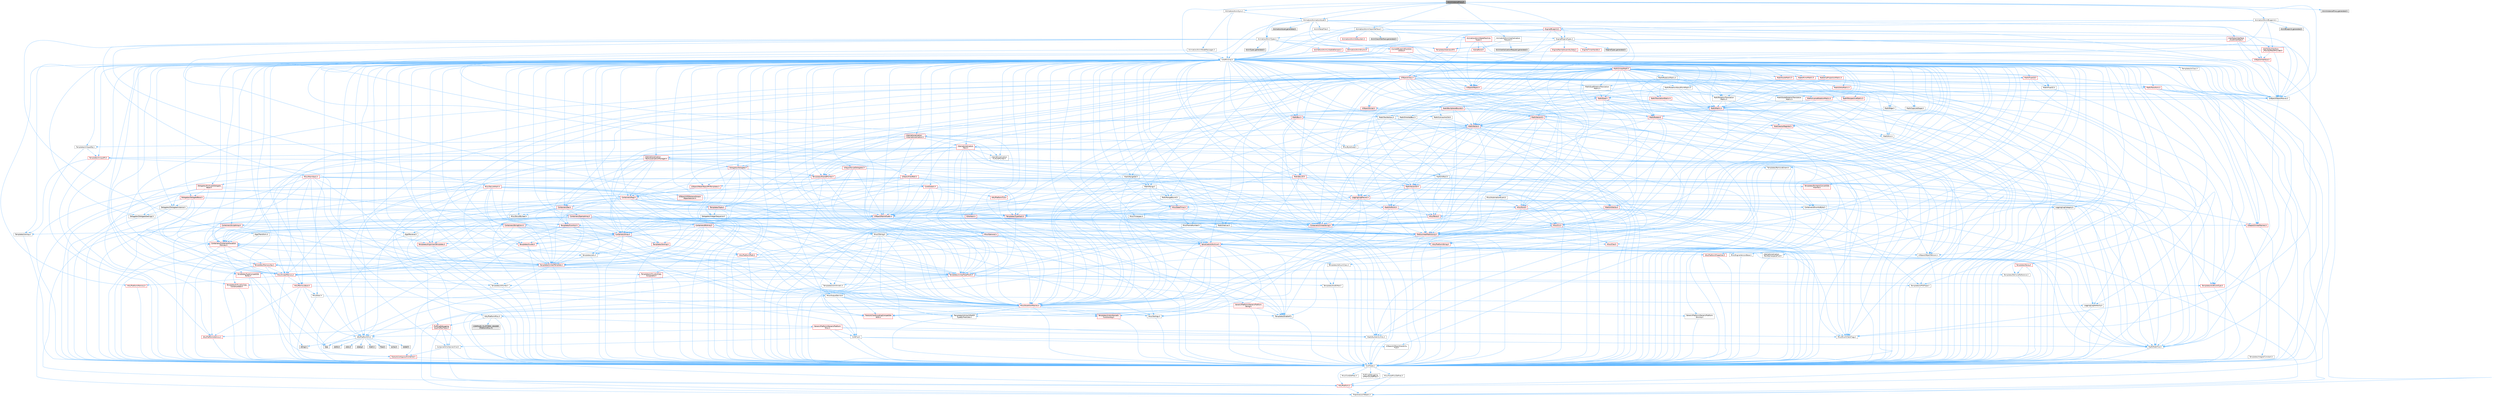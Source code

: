 digraph "AnimInstanceProxy.h"
{
 // INTERACTIVE_SVG=YES
 // LATEX_PDF_SIZE
  bgcolor="transparent";
  edge [fontname=Helvetica,fontsize=10,labelfontname=Helvetica,labelfontsize=10];
  node [fontname=Helvetica,fontsize=10,shape=box,height=0.2,width=0.4];
  Node1 [id="Node000001",label="AnimInstanceProxy.h",height=0.2,width=0.4,color="gray40", fillcolor="grey60", style="filled", fontcolor="black",tooltip=" "];
  Node1 -> Node2 [id="edge1_Node000001_Node000002",color="steelblue1",style="solid",tooltip=" "];
  Node2 [id="Node000002",label="CoreMinimal.h",height=0.2,width=0.4,color="grey40", fillcolor="white", style="filled",URL="$d7/d67/CoreMinimal_8h.html",tooltip=" "];
  Node2 -> Node3 [id="edge2_Node000002_Node000003",color="steelblue1",style="solid",tooltip=" "];
  Node3 [id="Node000003",label="CoreTypes.h",height=0.2,width=0.4,color="grey40", fillcolor="white", style="filled",URL="$dc/dec/CoreTypes_8h.html",tooltip=" "];
  Node3 -> Node4 [id="edge3_Node000003_Node000004",color="steelblue1",style="solid",tooltip=" "];
  Node4 [id="Node000004",label="HAL/Platform.h",height=0.2,width=0.4,color="red", fillcolor="#FFF0F0", style="filled",URL="$d9/dd0/Platform_8h.html",tooltip=" "];
  Node4 -> Node8 [id="edge4_Node000004_Node000008",color="steelblue1",style="solid",tooltip=" "];
  Node8 [id="Node000008",label="PreprocessorHelpers.h",height=0.2,width=0.4,color="grey40", fillcolor="white", style="filled",URL="$db/ddb/PreprocessorHelpers_8h.html",tooltip=" "];
  Node3 -> Node14 [id="edge5_Node000003_Node000014",color="steelblue1",style="solid",tooltip=" "];
  Node14 [id="Node000014",label="ProfilingDebugging\l/UMemoryDefines.h",height=0.2,width=0.4,color="grey40", fillcolor="white", style="filled",URL="$d2/da2/UMemoryDefines_8h.html",tooltip=" "];
  Node3 -> Node15 [id="edge6_Node000003_Node000015",color="steelblue1",style="solid",tooltip=" "];
  Node15 [id="Node000015",label="Misc/CoreMiscDefines.h",height=0.2,width=0.4,color="grey40", fillcolor="white", style="filled",URL="$da/d38/CoreMiscDefines_8h.html",tooltip=" "];
  Node15 -> Node4 [id="edge7_Node000015_Node000004",color="steelblue1",style="solid",tooltip=" "];
  Node15 -> Node8 [id="edge8_Node000015_Node000008",color="steelblue1",style="solid",tooltip=" "];
  Node3 -> Node16 [id="edge9_Node000003_Node000016",color="steelblue1",style="solid",tooltip=" "];
  Node16 [id="Node000016",label="Misc/CoreDefines.h",height=0.2,width=0.4,color="grey40", fillcolor="white", style="filled",URL="$d3/dd2/CoreDefines_8h.html",tooltip=" "];
  Node2 -> Node17 [id="edge10_Node000002_Node000017",color="steelblue1",style="solid",tooltip=" "];
  Node17 [id="Node000017",label="CoreFwd.h",height=0.2,width=0.4,color="grey40", fillcolor="white", style="filled",URL="$d1/d1e/CoreFwd_8h.html",tooltip=" "];
  Node17 -> Node3 [id="edge11_Node000017_Node000003",color="steelblue1",style="solid",tooltip=" "];
  Node17 -> Node18 [id="edge12_Node000017_Node000018",color="steelblue1",style="solid",tooltip=" "];
  Node18 [id="Node000018",label="Containers/ContainersFwd.h",height=0.2,width=0.4,color="grey40", fillcolor="white", style="filled",URL="$d4/d0a/ContainersFwd_8h.html",tooltip=" "];
  Node18 -> Node4 [id="edge13_Node000018_Node000004",color="steelblue1",style="solid",tooltip=" "];
  Node18 -> Node3 [id="edge14_Node000018_Node000003",color="steelblue1",style="solid",tooltip=" "];
  Node18 -> Node19 [id="edge15_Node000018_Node000019",color="steelblue1",style="solid",tooltip=" "];
  Node19 [id="Node000019",label="Traits/IsContiguousContainer.h",height=0.2,width=0.4,color="red", fillcolor="#FFF0F0", style="filled",URL="$d5/d3c/IsContiguousContainer_8h.html",tooltip=" "];
  Node19 -> Node3 [id="edge16_Node000019_Node000003",color="steelblue1",style="solid",tooltip=" "];
  Node17 -> Node22 [id="edge17_Node000017_Node000022",color="steelblue1",style="solid",tooltip=" "];
  Node22 [id="Node000022",label="Math/MathFwd.h",height=0.2,width=0.4,color="grey40", fillcolor="white", style="filled",URL="$d2/d10/MathFwd_8h.html",tooltip=" "];
  Node22 -> Node4 [id="edge18_Node000022_Node000004",color="steelblue1",style="solid",tooltip=" "];
  Node17 -> Node23 [id="edge19_Node000017_Node000023",color="steelblue1",style="solid",tooltip=" "];
  Node23 [id="Node000023",label="UObject/UObjectHierarchy\lFwd.h",height=0.2,width=0.4,color="grey40", fillcolor="white", style="filled",URL="$d3/d13/UObjectHierarchyFwd_8h.html",tooltip=" "];
  Node2 -> Node23 [id="edge20_Node000002_Node000023",color="steelblue1",style="solid",tooltip=" "];
  Node2 -> Node18 [id="edge21_Node000002_Node000018",color="steelblue1",style="solid",tooltip=" "];
  Node2 -> Node24 [id="edge22_Node000002_Node000024",color="steelblue1",style="solid",tooltip=" "];
  Node24 [id="Node000024",label="Misc/VarArgs.h",height=0.2,width=0.4,color="grey40", fillcolor="white", style="filled",URL="$d5/d6f/VarArgs_8h.html",tooltip=" "];
  Node24 -> Node3 [id="edge23_Node000024_Node000003",color="steelblue1",style="solid",tooltip=" "];
  Node2 -> Node25 [id="edge24_Node000002_Node000025",color="steelblue1",style="solid",tooltip=" "];
  Node25 [id="Node000025",label="Logging/LogVerbosity.h",height=0.2,width=0.4,color="grey40", fillcolor="white", style="filled",URL="$d2/d8f/LogVerbosity_8h.html",tooltip=" "];
  Node25 -> Node3 [id="edge25_Node000025_Node000003",color="steelblue1",style="solid",tooltip=" "];
  Node2 -> Node26 [id="edge26_Node000002_Node000026",color="steelblue1",style="solid",tooltip=" "];
  Node26 [id="Node000026",label="Misc/OutputDevice.h",height=0.2,width=0.4,color="grey40", fillcolor="white", style="filled",URL="$d7/d32/OutputDevice_8h.html",tooltip=" "];
  Node26 -> Node17 [id="edge27_Node000026_Node000017",color="steelblue1",style="solid",tooltip=" "];
  Node26 -> Node3 [id="edge28_Node000026_Node000003",color="steelblue1",style="solid",tooltip=" "];
  Node26 -> Node25 [id="edge29_Node000026_Node000025",color="steelblue1",style="solid",tooltip=" "];
  Node26 -> Node24 [id="edge30_Node000026_Node000024",color="steelblue1",style="solid",tooltip=" "];
  Node26 -> Node27 [id="edge31_Node000026_Node000027",color="steelblue1",style="solid",tooltip=" "];
  Node27 [id="Node000027",label="Templates/IsArrayOrRefOf\lTypeByPredicate.h",height=0.2,width=0.4,color="grey40", fillcolor="white", style="filled",URL="$d6/da1/IsArrayOrRefOfTypeByPredicate_8h.html",tooltip=" "];
  Node27 -> Node3 [id="edge32_Node000027_Node000003",color="steelblue1",style="solid",tooltip=" "];
  Node26 -> Node28 [id="edge33_Node000026_Node000028",color="steelblue1",style="solid",tooltip=" "];
  Node28 [id="Node000028",label="Templates/IsValidVariadic\lFunctionArg.h",height=0.2,width=0.4,color="red", fillcolor="#FFF0F0", style="filled",URL="$d0/dc8/IsValidVariadicFunctionArg_8h.html",tooltip=" "];
  Node28 -> Node3 [id="edge34_Node000028_Node000003",color="steelblue1",style="solid",tooltip=" "];
  Node26 -> Node30 [id="edge35_Node000026_Node000030",color="steelblue1",style="solid",tooltip=" "];
  Node30 [id="Node000030",label="Traits/IsCharEncodingCompatible\lWith.h",height=0.2,width=0.4,color="red", fillcolor="#FFF0F0", style="filled",URL="$df/dd1/IsCharEncodingCompatibleWith_8h.html",tooltip=" "];
  Node2 -> Node32 [id="edge36_Node000002_Node000032",color="steelblue1",style="solid",tooltip=" "];
  Node32 [id="Node000032",label="HAL/PlatformCrt.h",height=0.2,width=0.4,color="grey40", fillcolor="white", style="filled",URL="$d8/d75/PlatformCrt_8h.html",tooltip=" "];
  Node32 -> Node33 [id="edge37_Node000032_Node000033",color="steelblue1",style="solid",tooltip=" "];
  Node33 [id="Node000033",label="new",height=0.2,width=0.4,color="grey60", fillcolor="#E0E0E0", style="filled",tooltip=" "];
  Node32 -> Node34 [id="edge38_Node000032_Node000034",color="steelblue1",style="solid",tooltip=" "];
  Node34 [id="Node000034",label="wchar.h",height=0.2,width=0.4,color="grey60", fillcolor="#E0E0E0", style="filled",tooltip=" "];
  Node32 -> Node35 [id="edge39_Node000032_Node000035",color="steelblue1",style="solid",tooltip=" "];
  Node35 [id="Node000035",label="stddef.h",height=0.2,width=0.4,color="grey60", fillcolor="#E0E0E0", style="filled",tooltip=" "];
  Node32 -> Node36 [id="edge40_Node000032_Node000036",color="steelblue1",style="solid",tooltip=" "];
  Node36 [id="Node000036",label="stdlib.h",height=0.2,width=0.4,color="grey60", fillcolor="#E0E0E0", style="filled",tooltip=" "];
  Node32 -> Node37 [id="edge41_Node000032_Node000037",color="steelblue1",style="solid",tooltip=" "];
  Node37 [id="Node000037",label="stdio.h",height=0.2,width=0.4,color="grey60", fillcolor="#E0E0E0", style="filled",tooltip=" "];
  Node32 -> Node38 [id="edge42_Node000032_Node000038",color="steelblue1",style="solid",tooltip=" "];
  Node38 [id="Node000038",label="stdarg.h",height=0.2,width=0.4,color="grey60", fillcolor="#E0E0E0", style="filled",tooltip=" "];
  Node32 -> Node39 [id="edge43_Node000032_Node000039",color="steelblue1",style="solid",tooltip=" "];
  Node39 [id="Node000039",label="math.h",height=0.2,width=0.4,color="grey60", fillcolor="#E0E0E0", style="filled",tooltip=" "];
  Node32 -> Node40 [id="edge44_Node000032_Node000040",color="steelblue1",style="solid",tooltip=" "];
  Node40 [id="Node000040",label="float.h",height=0.2,width=0.4,color="grey60", fillcolor="#E0E0E0", style="filled",tooltip=" "];
  Node32 -> Node41 [id="edge45_Node000032_Node000041",color="steelblue1",style="solid",tooltip=" "];
  Node41 [id="Node000041",label="string.h",height=0.2,width=0.4,color="grey60", fillcolor="#E0E0E0", style="filled",tooltip=" "];
  Node2 -> Node42 [id="edge46_Node000002_Node000042",color="steelblue1",style="solid",tooltip=" "];
  Node42 [id="Node000042",label="HAL/PlatformMisc.h",height=0.2,width=0.4,color="grey40", fillcolor="white", style="filled",URL="$d0/df5/PlatformMisc_8h.html",tooltip=" "];
  Node42 -> Node3 [id="edge47_Node000042_Node000003",color="steelblue1",style="solid",tooltip=" "];
  Node42 -> Node43 [id="edge48_Node000042_Node000043",color="steelblue1",style="solid",tooltip=" "];
  Node43 [id="Node000043",label="GenericPlatform/GenericPlatform\lMisc.h",height=0.2,width=0.4,color="red", fillcolor="#FFF0F0", style="filled",URL="$db/d9a/GenericPlatformMisc_8h.html",tooltip=" "];
  Node43 -> Node17 [id="edge49_Node000043_Node000017",color="steelblue1",style="solid",tooltip=" "];
  Node43 -> Node3 [id="edge50_Node000043_Node000003",color="steelblue1",style="solid",tooltip=" "];
  Node43 -> Node32 [id="edge51_Node000043_Node000032",color="steelblue1",style="solid",tooltip=" "];
  Node43 -> Node47 [id="edge52_Node000043_Node000047",color="steelblue1",style="solid",tooltip=" "];
  Node47 [id="Node000047",label="Math/NumericLimits.h",height=0.2,width=0.4,color="grey40", fillcolor="white", style="filled",URL="$df/d1b/NumericLimits_8h.html",tooltip=" "];
  Node47 -> Node3 [id="edge53_Node000047_Node000003",color="steelblue1",style="solid",tooltip=" "];
  Node43 -> Node49 [id="edge54_Node000043_Node000049",color="steelblue1",style="solid",tooltip=" "];
  Node49 [id="Node000049",label="Misc/EnumClassFlags.h",height=0.2,width=0.4,color="grey40", fillcolor="white", style="filled",URL="$d8/de7/EnumClassFlags_8h.html",tooltip=" "];
  Node42 -> Node52 [id="edge55_Node000042_Node000052",color="steelblue1",style="solid",tooltip=" "];
  Node52 [id="Node000052",label="COMPILED_PLATFORM_HEADER\l(PlatformMisc.h)",height=0.2,width=0.4,color="grey60", fillcolor="#E0E0E0", style="filled",tooltip=" "];
  Node42 -> Node53 [id="edge56_Node000042_Node000053",color="steelblue1",style="solid",tooltip=" "];
  Node53 [id="Node000053",label="ProfilingDebugging\l/CpuProfilerTrace.h",height=0.2,width=0.4,color="red", fillcolor="#FFF0F0", style="filled",URL="$da/dcb/CpuProfilerTrace_8h.html",tooltip=" "];
  Node53 -> Node3 [id="edge57_Node000053_Node000003",color="steelblue1",style="solid",tooltip=" "];
  Node53 -> Node18 [id="edge58_Node000053_Node000018",color="steelblue1",style="solid",tooltip=" "];
  Node53 -> Node54 [id="edge59_Node000053_Node000054",color="steelblue1",style="solid",tooltip=" "];
  Node54 [id="Node000054",label="HAL/PlatformAtomics.h",height=0.2,width=0.4,color="red", fillcolor="#FFF0F0", style="filled",URL="$d3/d36/PlatformAtomics_8h.html",tooltip=" "];
  Node54 -> Node3 [id="edge60_Node000054_Node000003",color="steelblue1",style="solid",tooltip=" "];
  Node53 -> Node8 [id="edge61_Node000053_Node000008",color="steelblue1",style="solid",tooltip=" "];
  Node2 -> Node61 [id="edge62_Node000002_Node000061",color="steelblue1",style="solid",tooltip=" "];
  Node61 [id="Node000061",label="Misc/AssertionMacros.h",height=0.2,width=0.4,color="red", fillcolor="#FFF0F0", style="filled",URL="$d0/dfa/AssertionMacros_8h.html",tooltip=" "];
  Node61 -> Node3 [id="edge63_Node000061_Node000003",color="steelblue1",style="solid",tooltip=" "];
  Node61 -> Node4 [id="edge64_Node000061_Node000004",color="steelblue1",style="solid",tooltip=" "];
  Node61 -> Node42 [id="edge65_Node000061_Node000042",color="steelblue1",style="solid",tooltip=" "];
  Node61 -> Node8 [id="edge66_Node000061_Node000008",color="steelblue1",style="solid",tooltip=" "];
  Node61 -> Node62 [id="edge67_Node000061_Node000062",color="steelblue1",style="solid",tooltip=" "];
  Node62 [id="Node000062",label="Templates/EnableIf.h",height=0.2,width=0.4,color="grey40", fillcolor="white", style="filled",URL="$d7/d60/EnableIf_8h.html",tooltip=" "];
  Node62 -> Node3 [id="edge68_Node000062_Node000003",color="steelblue1",style="solid",tooltip=" "];
  Node61 -> Node27 [id="edge69_Node000061_Node000027",color="steelblue1",style="solid",tooltip=" "];
  Node61 -> Node28 [id="edge70_Node000061_Node000028",color="steelblue1",style="solid",tooltip=" "];
  Node61 -> Node30 [id="edge71_Node000061_Node000030",color="steelblue1",style="solid",tooltip=" "];
  Node61 -> Node24 [id="edge72_Node000061_Node000024",color="steelblue1",style="solid",tooltip=" "];
  Node2 -> Node70 [id="edge73_Node000002_Node000070",color="steelblue1",style="solid",tooltip=" "];
  Node70 [id="Node000070",label="Templates/IsPointer.h",height=0.2,width=0.4,color="grey40", fillcolor="white", style="filled",URL="$d7/d05/IsPointer_8h.html",tooltip=" "];
  Node70 -> Node3 [id="edge74_Node000070_Node000003",color="steelblue1",style="solid",tooltip=" "];
  Node2 -> Node71 [id="edge75_Node000002_Node000071",color="steelblue1",style="solid",tooltip=" "];
  Node71 [id="Node000071",label="HAL/PlatformMemory.h",height=0.2,width=0.4,color="red", fillcolor="#FFF0F0", style="filled",URL="$de/d68/PlatformMemory_8h.html",tooltip=" "];
  Node71 -> Node3 [id="edge76_Node000071_Node000003",color="steelblue1",style="solid",tooltip=" "];
  Node2 -> Node54 [id="edge77_Node000002_Node000054",color="steelblue1",style="solid",tooltip=" "];
  Node2 -> Node76 [id="edge78_Node000002_Node000076",color="steelblue1",style="solid",tooltip=" "];
  Node76 [id="Node000076",label="Misc/Exec.h",height=0.2,width=0.4,color="grey40", fillcolor="white", style="filled",URL="$de/ddb/Exec_8h.html",tooltip=" "];
  Node76 -> Node3 [id="edge79_Node000076_Node000003",color="steelblue1",style="solid",tooltip=" "];
  Node76 -> Node61 [id="edge80_Node000076_Node000061",color="steelblue1",style="solid",tooltip=" "];
  Node2 -> Node77 [id="edge81_Node000002_Node000077",color="steelblue1",style="solid",tooltip=" "];
  Node77 [id="Node000077",label="HAL/MemoryBase.h",height=0.2,width=0.4,color="red", fillcolor="#FFF0F0", style="filled",URL="$d6/d9f/MemoryBase_8h.html",tooltip=" "];
  Node77 -> Node3 [id="edge82_Node000077_Node000003",color="steelblue1",style="solid",tooltip=" "];
  Node77 -> Node54 [id="edge83_Node000077_Node000054",color="steelblue1",style="solid",tooltip=" "];
  Node77 -> Node32 [id="edge84_Node000077_Node000032",color="steelblue1",style="solid",tooltip=" "];
  Node77 -> Node76 [id="edge85_Node000077_Node000076",color="steelblue1",style="solid",tooltip=" "];
  Node77 -> Node26 [id="edge86_Node000077_Node000026",color="steelblue1",style="solid",tooltip=" "];
  Node2 -> Node87 [id="edge87_Node000002_Node000087",color="steelblue1",style="solid",tooltip=" "];
  Node87 [id="Node000087",label="HAL/UnrealMemory.h",height=0.2,width=0.4,color="red", fillcolor="#FFF0F0", style="filled",URL="$d9/d96/UnrealMemory_8h.html",tooltip=" "];
  Node87 -> Node3 [id="edge88_Node000087_Node000003",color="steelblue1",style="solid",tooltip=" "];
  Node87 -> Node77 [id="edge89_Node000087_Node000077",color="steelblue1",style="solid",tooltip=" "];
  Node87 -> Node71 [id="edge90_Node000087_Node000071",color="steelblue1",style="solid",tooltip=" "];
  Node87 -> Node70 [id="edge91_Node000087_Node000070",color="steelblue1",style="solid",tooltip=" "];
  Node2 -> Node89 [id="edge92_Node000002_Node000089",color="steelblue1",style="solid",tooltip=" "];
  Node89 [id="Node000089",label="Templates/IsArithmetic.h",height=0.2,width=0.4,color="grey40", fillcolor="white", style="filled",URL="$d2/d5d/IsArithmetic_8h.html",tooltip=" "];
  Node89 -> Node3 [id="edge93_Node000089_Node000003",color="steelblue1",style="solid",tooltip=" "];
  Node2 -> Node83 [id="edge94_Node000002_Node000083",color="steelblue1",style="solid",tooltip=" "];
  Node83 [id="Node000083",label="Templates/AndOrNot.h",height=0.2,width=0.4,color="grey40", fillcolor="white", style="filled",URL="$db/d0a/AndOrNot_8h.html",tooltip=" "];
  Node83 -> Node3 [id="edge95_Node000083_Node000003",color="steelblue1",style="solid",tooltip=" "];
  Node2 -> Node90 [id="edge96_Node000002_Node000090",color="steelblue1",style="solid",tooltip=" "];
  Node90 [id="Node000090",label="Templates/IsPODType.h",height=0.2,width=0.4,color="grey40", fillcolor="white", style="filled",URL="$d7/db1/IsPODType_8h.html",tooltip=" "];
  Node90 -> Node3 [id="edge97_Node000090_Node000003",color="steelblue1",style="solid",tooltip=" "];
  Node2 -> Node91 [id="edge98_Node000002_Node000091",color="steelblue1",style="solid",tooltip=" "];
  Node91 [id="Node000091",label="Templates/IsUECoreType.h",height=0.2,width=0.4,color="red", fillcolor="#FFF0F0", style="filled",URL="$d1/db8/IsUECoreType_8h.html",tooltip=" "];
  Node91 -> Node3 [id="edge99_Node000091_Node000003",color="steelblue1",style="solid",tooltip=" "];
  Node2 -> Node84 [id="edge100_Node000002_Node000084",color="steelblue1",style="solid",tooltip=" "];
  Node84 [id="Node000084",label="Templates/IsTriviallyCopy\lConstructible.h",height=0.2,width=0.4,color="red", fillcolor="#FFF0F0", style="filled",URL="$d3/d78/IsTriviallyCopyConstructible_8h.html",tooltip=" "];
  Node84 -> Node3 [id="edge101_Node000084_Node000003",color="steelblue1",style="solid",tooltip=" "];
  Node2 -> Node92 [id="edge102_Node000002_Node000092",color="steelblue1",style="solid",tooltip=" "];
  Node92 [id="Node000092",label="Templates/UnrealTypeTraits.h",height=0.2,width=0.4,color="red", fillcolor="#FFF0F0", style="filled",URL="$d2/d2d/UnrealTypeTraits_8h.html",tooltip=" "];
  Node92 -> Node3 [id="edge103_Node000092_Node000003",color="steelblue1",style="solid",tooltip=" "];
  Node92 -> Node70 [id="edge104_Node000092_Node000070",color="steelblue1",style="solid",tooltip=" "];
  Node92 -> Node61 [id="edge105_Node000092_Node000061",color="steelblue1",style="solid",tooltip=" "];
  Node92 -> Node83 [id="edge106_Node000092_Node000083",color="steelblue1",style="solid",tooltip=" "];
  Node92 -> Node62 [id="edge107_Node000092_Node000062",color="steelblue1",style="solid",tooltip=" "];
  Node92 -> Node89 [id="edge108_Node000092_Node000089",color="steelblue1",style="solid",tooltip=" "];
  Node92 -> Node90 [id="edge109_Node000092_Node000090",color="steelblue1",style="solid",tooltip=" "];
  Node92 -> Node91 [id="edge110_Node000092_Node000091",color="steelblue1",style="solid",tooltip=" "];
  Node92 -> Node84 [id="edge111_Node000092_Node000084",color="steelblue1",style="solid",tooltip=" "];
  Node2 -> Node62 [id="edge112_Node000002_Node000062",color="steelblue1",style="solid",tooltip=" "];
  Node2 -> Node94 [id="edge113_Node000002_Node000094",color="steelblue1",style="solid",tooltip=" "];
  Node94 [id="Node000094",label="Templates/RemoveReference.h",height=0.2,width=0.4,color="grey40", fillcolor="white", style="filled",URL="$da/dbe/RemoveReference_8h.html",tooltip=" "];
  Node94 -> Node3 [id="edge114_Node000094_Node000003",color="steelblue1",style="solid",tooltip=" "];
  Node2 -> Node95 [id="edge115_Node000002_Node000095",color="steelblue1",style="solid",tooltip=" "];
  Node95 [id="Node000095",label="Templates/IntegralConstant.h",height=0.2,width=0.4,color="grey40", fillcolor="white", style="filled",URL="$db/d1b/IntegralConstant_8h.html",tooltip=" "];
  Node95 -> Node3 [id="edge116_Node000095_Node000003",color="steelblue1",style="solid",tooltip=" "];
  Node2 -> Node96 [id="edge117_Node000002_Node000096",color="steelblue1",style="solid",tooltip=" "];
  Node96 [id="Node000096",label="Templates/IsClass.h",height=0.2,width=0.4,color="grey40", fillcolor="white", style="filled",URL="$db/dcb/IsClass_8h.html",tooltip=" "];
  Node96 -> Node3 [id="edge118_Node000096_Node000003",color="steelblue1",style="solid",tooltip=" "];
  Node2 -> Node97 [id="edge119_Node000002_Node000097",color="steelblue1",style="solid",tooltip=" "];
  Node97 [id="Node000097",label="Templates/TypeCompatible\lBytes.h",height=0.2,width=0.4,color="red", fillcolor="#FFF0F0", style="filled",URL="$df/d0a/TypeCompatibleBytes_8h.html",tooltip=" "];
  Node97 -> Node3 [id="edge120_Node000097_Node000003",color="steelblue1",style="solid",tooltip=" "];
  Node97 -> Node41 [id="edge121_Node000097_Node000041",color="steelblue1",style="solid",tooltip=" "];
  Node97 -> Node33 [id="edge122_Node000097_Node000033",color="steelblue1",style="solid",tooltip=" "];
  Node2 -> Node19 [id="edge123_Node000002_Node000019",color="steelblue1",style="solid",tooltip=" "];
  Node2 -> Node98 [id="edge124_Node000002_Node000098",color="steelblue1",style="solid",tooltip=" "];
  Node98 [id="Node000098",label="Templates/UnrealTemplate.h",height=0.2,width=0.4,color="red", fillcolor="#FFF0F0", style="filled",URL="$d4/d24/UnrealTemplate_8h.html",tooltip=" "];
  Node98 -> Node3 [id="edge125_Node000098_Node000003",color="steelblue1",style="solid",tooltip=" "];
  Node98 -> Node70 [id="edge126_Node000098_Node000070",color="steelblue1",style="solid",tooltip=" "];
  Node98 -> Node87 [id="edge127_Node000098_Node000087",color="steelblue1",style="solid",tooltip=" "];
  Node98 -> Node92 [id="edge128_Node000098_Node000092",color="steelblue1",style="solid",tooltip=" "];
  Node98 -> Node94 [id="edge129_Node000098_Node000094",color="steelblue1",style="solid",tooltip=" "];
  Node98 -> Node97 [id="edge130_Node000098_Node000097",color="steelblue1",style="solid",tooltip=" "];
  Node98 -> Node19 [id="edge131_Node000098_Node000019",color="steelblue1",style="solid",tooltip=" "];
  Node2 -> Node47 [id="edge132_Node000002_Node000047",color="steelblue1",style="solid",tooltip=" "];
  Node2 -> Node102 [id="edge133_Node000002_Node000102",color="steelblue1",style="solid",tooltip=" "];
  Node102 [id="Node000102",label="HAL/PlatformMath.h",height=0.2,width=0.4,color="red", fillcolor="#FFF0F0", style="filled",URL="$dc/d53/PlatformMath_8h.html",tooltip=" "];
  Node102 -> Node3 [id="edge134_Node000102_Node000003",color="steelblue1",style="solid",tooltip=" "];
  Node2 -> Node85 [id="edge135_Node000002_Node000085",color="steelblue1",style="solid",tooltip=" "];
  Node85 [id="Node000085",label="Templates/IsTriviallyCopy\lAssignable.h",height=0.2,width=0.4,color="red", fillcolor="#FFF0F0", style="filled",URL="$d2/df2/IsTriviallyCopyAssignable_8h.html",tooltip=" "];
  Node85 -> Node3 [id="edge136_Node000085_Node000003",color="steelblue1",style="solid",tooltip=" "];
  Node2 -> Node110 [id="edge137_Node000002_Node000110",color="steelblue1",style="solid",tooltip=" "];
  Node110 [id="Node000110",label="Templates/MemoryOps.h",height=0.2,width=0.4,color="red", fillcolor="#FFF0F0", style="filled",URL="$db/dea/MemoryOps_8h.html",tooltip=" "];
  Node110 -> Node3 [id="edge138_Node000110_Node000003",color="steelblue1",style="solid",tooltip=" "];
  Node110 -> Node87 [id="edge139_Node000110_Node000087",color="steelblue1",style="solid",tooltip=" "];
  Node110 -> Node85 [id="edge140_Node000110_Node000085",color="steelblue1",style="solid",tooltip=" "];
  Node110 -> Node84 [id="edge141_Node000110_Node000084",color="steelblue1",style="solid",tooltip=" "];
  Node110 -> Node92 [id="edge142_Node000110_Node000092",color="steelblue1",style="solid",tooltip=" "];
  Node110 -> Node33 [id="edge143_Node000110_Node000033",color="steelblue1",style="solid",tooltip=" "];
  Node2 -> Node111 [id="edge144_Node000002_Node000111",color="steelblue1",style="solid",tooltip=" "];
  Node111 [id="Node000111",label="Containers/ContainerAllocation\lPolicies.h",height=0.2,width=0.4,color="red", fillcolor="#FFF0F0", style="filled",URL="$d7/dff/ContainerAllocationPolicies_8h.html",tooltip=" "];
  Node111 -> Node3 [id="edge145_Node000111_Node000003",color="steelblue1",style="solid",tooltip=" "];
  Node111 -> Node111 [id="edge146_Node000111_Node000111",color="steelblue1",style="solid",tooltip=" "];
  Node111 -> Node102 [id="edge147_Node000111_Node000102",color="steelblue1",style="solid",tooltip=" "];
  Node111 -> Node87 [id="edge148_Node000111_Node000087",color="steelblue1",style="solid",tooltip=" "];
  Node111 -> Node47 [id="edge149_Node000111_Node000047",color="steelblue1",style="solid",tooltip=" "];
  Node111 -> Node61 [id="edge150_Node000111_Node000061",color="steelblue1",style="solid",tooltip=" "];
  Node111 -> Node110 [id="edge151_Node000111_Node000110",color="steelblue1",style="solid",tooltip=" "];
  Node111 -> Node97 [id="edge152_Node000111_Node000097",color="steelblue1",style="solid",tooltip=" "];
  Node2 -> Node114 [id="edge153_Node000002_Node000114",color="steelblue1",style="solid",tooltip=" "];
  Node114 [id="Node000114",label="Templates/IsEnumClass.h",height=0.2,width=0.4,color="grey40", fillcolor="white", style="filled",URL="$d7/d15/IsEnumClass_8h.html",tooltip=" "];
  Node114 -> Node3 [id="edge154_Node000114_Node000003",color="steelblue1",style="solid",tooltip=" "];
  Node114 -> Node83 [id="edge155_Node000114_Node000083",color="steelblue1",style="solid",tooltip=" "];
  Node2 -> Node115 [id="edge156_Node000002_Node000115",color="steelblue1",style="solid",tooltip=" "];
  Node115 [id="Node000115",label="HAL/PlatformProperties.h",height=0.2,width=0.4,color="red", fillcolor="#FFF0F0", style="filled",URL="$d9/db0/PlatformProperties_8h.html",tooltip=" "];
  Node115 -> Node3 [id="edge157_Node000115_Node000003",color="steelblue1",style="solid",tooltip=" "];
  Node2 -> Node118 [id="edge158_Node000002_Node000118",color="steelblue1",style="solid",tooltip=" "];
  Node118 [id="Node000118",label="Misc/EngineVersionBase.h",height=0.2,width=0.4,color="grey40", fillcolor="white", style="filled",URL="$d5/d2b/EngineVersionBase_8h.html",tooltip=" "];
  Node118 -> Node3 [id="edge159_Node000118_Node000003",color="steelblue1",style="solid",tooltip=" "];
  Node2 -> Node119 [id="edge160_Node000002_Node000119",color="steelblue1",style="solid",tooltip=" "];
  Node119 [id="Node000119",label="Internationalization\l/TextNamespaceFwd.h",height=0.2,width=0.4,color="grey40", fillcolor="white", style="filled",URL="$d8/d97/TextNamespaceFwd_8h.html",tooltip=" "];
  Node119 -> Node3 [id="edge161_Node000119_Node000003",color="steelblue1",style="solid",tooltip=" "];
  Node2 -> Node120 [id="edge162_Node000002_Node000120",color="steelblue1",style="solid",tooltip=" "];
  Node120 [id="Node000120",label="Serialization/Archive.h",height=0.2,width=0.4,color="red", fillcolor="#FFF0F0", style="filled",URL="$d7/d3b/Archive_8h.html",tooltip=" "];
  Node120 -> Node17 [id="edge163_Node000120_Node000017",color="steelblue1",style="solid",tooltip=" "];
  Node120 -> Node3 [id="edge164_Node000120_Node000003",color="steelblue1",style="solid",tooltip=" "];
  Node120 -> Node115 [id="edge165_Node000120_Node000115",color="steelblue1",style="solid",tooltip=" "];
  Node120 -> Node119 [id="edge166_Node000120_Node000119",color="steelblue1",style="solid",tooltip=" "];
  Node120 -> Node22 [id="edge167_Node000120_Node000022",color="steelblue1",style="solid",tooltip=" "];
  Node120 -> Node61 [id="edge168_Node000120_Node000061",color="steelblue1",style="solid",tooltip=" "];
  Node120 -> Node118 [id="edge169_Node000120_Node000118",color="steelblue1",style="solid",tooltip=" "];
  Node120 -> Node24 [id="edge170_Node000120_Node000024",color="steelblue1",style="solid",tooltip=" "];
  Node120 -> Node62 [id="edge171_Node000120_Node000062",color="steelblue1",style="solid",tooltip=" "];
  Node120 -> Node27 [id="edge172_Node000120_Node000027",color="steelblue1",style="solid",tooltip=" "];
  Node120 -> Node114 [id="edge173_Node000120_Node000114",color="steelblue1",style="solid",tooltip=" "];
  Node120 -> Node28 [id="edge174_Node000120_Node000028",color="steelblue1",style="solid",tooltip=" "];
  Node120 -> Node98 [id="edge175_Node000120_Node000098",color="steelblue1",style="solid",tooltip=" "];
  Node120 -> Node30 [id="edge176_Node000120_Node000030",color="steelblue1",style="solid",tooltip=" "];
  Node120 -> Node123 [id="edge177_Node000120_Node000123",color="steelblue1",style="solid",tooltip=" "];
  Node123 [id="Node000123",label="UObject/ObjectVersion.h",height=0.2,width=0.4,color="grey40", fillcolor="white", style="filled",URL="$da/d63/ObjectVersion_8h.html",tooltip=" "];
  Node123 -> Node3 [id="edge178_Node000123_Node000003",color="steelblue1",style="solid",tooltip=" "];
  Node2 -> Node124 [id="edge179_Node000002_Node000124",color="steelblue1",style="solid",tooltip=" "];
  Node124 [id="Node000124",label="Templates/Less.h",height=0.2,width=0.4,color="grey40", fillcolor="white", style="filled",URL="$de/dc8/Less_8h.html",tooltip=" "];
  Node124 -> Node3 [id="edge180_Node000124_Node000003",color="steelblue1",style="solid",tooltip=" "];
  Node124 -> Node98 [id="edge181_Node000124_Node000098",color="steelblue1",style="solid",tooltip=" "];
  Node2 -> Node125 [id="edge182_Node000002_Node000125",color="steelblue1",style="solid",tooltip=" "];
  Node125 [id="Node000125",label="Templates/Sorting.h",height=0.2,width=0.4,color="red", fillcolor="#FFF0F0", style="filled",URL="$d3/d9e/Sorting_8h.html",tooltip=" "];
  Node125 -> Node3 [id="edge183_Node000125_Node000003",color="steelblue1",style="solid",tooltip=" "];
  Node125 -> Node102 [id="edge184_Node000125_Node000102",color="steelblue1",style="solid",tooltip=" "];
  Node125 -> Node124 [id="edge185_Node000125_Node000124",color="steelblue1",style="solid",tooltip=" "];
  Node2 -> Node136 [id="edge186_Node000002_Node000136",color="steelblue1",style="solid",tooltip=" "];
  Node136 [id="Node000136",label="Misc/Char.h",height=0.2,width=0.4,color="red", fillcolor="#FFF0F0", style="filled",URL="$d0/d58/Char_8h.html",tooltip=" "];
  Node136 -> Node3 [id="edge187_Node000136_Node000003",color="steelblue1",style="solid",tooltip=" "];
  Node2 -> Node139 [id="edge188_Node000002_Node000139",color="steelblue1",style="solid",tooltip=" "];
  Node139 [id="Node000139",label="GenericPlatform/GenericPlatform\lStricmp.h",height=0.2,width=0.4,color="grey40", fillcolor="white", style="filled",URL="$d2/d86/GenericPlatformStricmp_8h.html",tooltip=" "];
  Node139 -> Node3 [id="edge189_Node000139_Node000003",color="steelblue1",style="solid",tooltip=" "];
  Node2 -> Node140 [id="edge190_Node000002_Node000140",color="steelblue1",style="solid",tooltip=" "];
  Node140 [id="Node000140",label="GenericPlatform/GenericPlatform\lString.h",height=0.2,width=0.4,color="red", fillcolor="#FFF0F0", style="filled",URL="$dd/d20/GenericPlatformString_8h.html",tooltip=" "];
  Node140 -> Node3 [id="edge191_Node000140_Node000003",color="steelblue1",style="solid",tooltip=" "];
  Node140 -> Node139 [id="edge192_Node000140_Node000139",color="steelblue1",style="solid",tooltip=" "];
  Node140 -> Node62 [id="edge193_Node000140_Node000062",color="steelblue1",style="solid",tooltip=" "];
  Node140 -> Node30 [id="edge194_Node000140_Node000030",color="steelblue1",style="solid",tooltip=" "];
  Node2 -> Node73 [id="edge195_Node000002_Node000073",color="steelblue1",style="solid",tooltip=" "];
  Node73 [id="Node000073",label="HAL/PlatformString.h",height=0.2,width=0.4,color="red", fillcolor="#FFF0F0", style="filled",URL="$db/db5/PlatformString_8h.html",tooltip=" "];
  Node73 -> Node3 [id="edge196_Node000073_Node000003",color="steelblue1",style="solid",tooltip=" "];
  Node2 -> Node143 [id="edge197_Node000002_Node000143",color="steelblue1",style="solid",tooltip=" "];
  Node143 [id="Node000143",label="Misc/CString.h",height=0.2,width=0.4,color="grey40", fillcolor="white", style="filled",URL="$d2/d49/CString_8h.html",tooltip=" "];
  Node143 -> Node3 [id="edge198_Node000143_Node000003",color="steelblue1",style="solid",tooltip=" "];
  Node143 -> Node32 [id="edge199_Node000143_Node000032",color="steelblue1",style="solid",tooltip=" "];
  Node143 -> Node73 [id="edge200_Node000143_Node000073",color="steelblue1",style="solid",tooltip=" "];
  Node143 -> Node61 [id="edge201_Node000143_Node000061",color="steelblue1",style="solid",tooltip=" "];
  Node143 -> Node136 [id="edge202_Node000143_Node000136",color="steelblue1",style="solid",tooltip=" "];
  Node143 -> Node24 [id="edge203_Node000143_Node000024",color="steelblue1",style="solid",tooltip=" "];
  Node143 -> Node27 [id="edge204_Node000143_Node000027",color="steelblue1",style="solid",tooltip=" "];
  Node143 -> Node28 [id="edge205_Node000143_Node000028",color="steelblue1",style="solid",tooltip=" "];
  Node143 -> Node30 [id="edge206_Node000143_Node000030",color="steelblue1",style="solid",tooltip=" "];
  Node2 -> Node144 [id="edge207_Node000002_Node000144",color="steelblue1",style="solid",tooltip=" "];
  Node144 [id="Node000144",label="Misc/Crc.h",height=0.2,width=0.4,color="red", fillcolor="#FFF0F0", style="filled",URL="$d4/dd2/Crc_8h.html",tooltip=" "];
  Node144 -> Node3 [id="edge208_Node000144_Node000003",color="steelblue1",style="solid",tooltip=" "];
  Node144 -> Node73 [id="edge209_Node000144_Node000073",color="steelblue1",style="solid",tooltip=" "];
  Node144 -> Node61 [id="edge210_Node000144_Node000061",color="steelblue1",style="solid",tooltip=" "];
  Node144 -> Node143 [id="edge211_Node000144_Node000143",color="steelblue1",style="solid",tooltip=" "];
  Node144 -> Node136 [id="edge212_Node000144_Node000136",color="steelblue1",style="solid",tooltip=" "];
  Node144 -> Node92 [id="edge213_Node000144_Node000092",color="steelblue1",style="solid",tooltip=" "];
  Node2 -> Node135 [id="edge214_Node000002_Node000135",color="steelblue1",style="solid",tooltip=" "];
  Node135 [id="Node000135",label="Math/UnrealMathUtility.h",height=0.2,width=0.4,color="red", fillcolor="#FFF0F0", style="filled",URL="$db/db8/UnrealMathUtility_8h.html",tooltip=" "];
  Node135 -> Node3 [id="edge215_Node000135_Node000003",color="steelblue1",style="solid",tooltip=" "];
  Node135 -> Node61 [id="edge216_Node000135_Node000061",color="steelblue1",style="solid",tooltip=" "];
  Node135 -> Node102 [id="edge217_Node000135_Node000102",color="steelblue1",style="solid",tooltip=" "];
  Node135 -> Node22 [id="edge218_Node000135_Node000022",color="steelblue1",style="solid",tooltip=" "];
  Node2 -> Node145 [id="edge219_Node000002_Node000145",color="steelblue1",style="solid",tooltip=" "];
  Node145 [id="Node000145",label="Containers/UnrealString.h",height=0.2,width=0.4,color="red", fillcolor="#FFF0F0", style="filled",URL="$d5/dba/UnrealString_8h.html",tooltip=" "];
  Node2 -> Node149 [id="edge220_Node000002_Node000149",color="steelblue1",style="solid",tooltip=" "];
  Node149 [id="Node000149",label="Containers/Array.h",height=0.2,width=0.4,color="red", fillcolor="#FFF0F0", style="filled",URL="$df/dd0/Array_8h.html",tooltip=" "];
  Node149 -> Node3 [id="edge221_Node000149_Node000003",color="steelblue1",style="solid",tooltip=" "];
  Node149 -> Node61 [id="edge222_Node000149_Node000061",color="steelblue1",style="solid",tooltip=" "];
  Node149 -> Node87 [id="edge223_Node000149_Node000087",color="steelblue1",style="solid",tooltip=" "];
  Node149 -> Node92 [id="edge224_Node000149_Node000092",color="steelblue1",style="solid",tooltip=" "];
  Node149 -> Node98 [id="edge225_Node000149_Node000098",color="steelblue1",style="solid",tooltip=" "];
  Node149 -> Node111 [id="edge226_Node000149_Node000111",color="steelblue1",style="solid",tooltip=" "];
  Node149 -> Node120 [id="edge227_Node000149_Node000120",color="steelblue1",style="solid",tooltip=" "];
  Node149 -> Node128 [id="edge228_Node000149_Node000128",color="steelblue1",style="solid",tooltip=" "];
  Node128 [id="Node000128",label="Templates/Invoke.h",height=0.2,width=0.4,color="red", fillcolor="#FFF0F0", style="filled",URL="$d7/deb/Invoke_8h.html",tooltip=" "];
  Node128 -> Node3 [id="edge229_Node000128_Node000003",color="steelblue1",style="solid",tooltip=" "];
  Node128 -> Node98 [id="edge230_Node000128_Node000098",color="steelblue1",style="solid",tooltip=" "];
  Node149 -> Node124 [id="edge231_Node000149_Node000124",color="steelblue1",style="solid",tooltip=" "];
  Node149 -> Node125 [id="edge232_Node000149_Node000125",color="steelblue1",style="solid",tooltip=" "];
  Node149 -> Node172 [id="edge233_Node000149_Node000172",color="steelblue1",style="solid",tooltip=" "];
  Node172 [id="Node000172",label="Templates/AlignmentTemplates.h",height=0.2,width=0.4,color="red", fillcolor="#FFF0F0", style="filled",URL="$dd/d32/AlignmentTemplates_8h.html",tooltip=" "];
  Node172 -> Node3 [id="edge234_Node000172_Node000003",color="steelblue1",style="solid",tooltip=" "];
  Node172 -> Node70 [id="edge235_Node000172_Node000070",color="steelblue1",style="solid",tooltip=" "];
  Node2 -> Node173 [id="edge236_Node000002_Node000173",color="steelblue1",style="solid",tooltip=" "];
  Node173 [id="Node000173",label="Misc/FrameNumber.h",height=0.2,width=0.4,color="grey40", fillcolor="white", style="filled",URL="$dd/dbd/FrameNumber_8h.html",tooltip=" "];
  Node173 -> Node3 [id="edge237_Node000173_Node000003",color="steelblue1",style="solid",tooltip=" "];
  Node173 -> Node47 [id="edge238_Node000173_Node000047",color="steelblue1",style="solid",tooltip=" "];
  Node173 -> Node135 [id="edge239_Node000173_Node000135",color="steelblue1",style="solid",tooltip=" "];
  Node173 -> Node62 [id="edge240_Node000173_Node000062",color="steelblue1",style="solid",tooltip=" "];
  Node173 -> Node92 [id="edge241_Node000173_Node000092",color="steelblue1",style="solid",tooltip=" "];
  Node2 -> Node174 [id="edge242_Node000002_Node000174",color="steelblue1",style="solid",tooltip=" "];
  Node174 [id="Node000174",label="Misc/Timespan.h",height=0.2,width=0.4,color="grey40", fillcolor="white", style="filled",URL="$da/dd9/Timespan_8h.html",tooltip=" "];
  Node174 -> Node3 [id="edge243_Node000174_Node000003",color="steelblue1",style="solid",tooltip=" "];
  Node174 -> Node175 [id="edge244_Node000174_Node000175",color="steelblue1",style="solid",tooltip=" "];
  Node175 [id="Node000175",label="Math/Interval.h",height=0.2,width=0.4,color="grey40", fillcolor="white", style="filled",URL="$d1/d55/Interval_8h.html",tooltip=" "];
  Node175 -> Node3 [id="edge245_Node000175_Node000003",color="steelblue1",style="solid",tooltip=" "];
  Node175 -> Node89 [id="edge246_Node000175_Node000089",color="steelblue1",style="solid",tooltip=" "];
  Node175 -> Node92 [id="edge247_Node000175_Node000092",color="steelblue1",style="solid",tooltip=" "];
  Node175 -> Node47 [id="edge248_Node000175_Node000047",color="steelblue1",style="solid",tooltip=" "];
  Node175 -> Node135 [id="edge249_Node000175_Node000135",color="steelblue1",style="solid",tooltip=" "];
  Node174 -> Node135 [id="edge250_Node000174_Node000135",color="steelblue1",style="solid",tooltip=" "];
  Node174 -> Node61 [id="edge251_Node000174_Node000061",color="steelblue1",style="solid",tooltip=" "];
  Node2 -> Node176 [id="edge252_Node000002_Node000176",color="steelblue1",style="solid",tooltip=" "];
  Node176 [id="Node000176",label="Containers/StringConv.h",height=0.2,width=0.4,color="red", fillcolor="#FFF0F0", style="filled",URL="$d3/ddf/StringConv_8h.html",tooltip=" "];
  Node176 -> Node3 [id="edge253_Node000176_Node000003",color="steelblue1",style="solid",tooltip=" "];
  Node176 -> Node61 [id="edge254_Node000176_Node000061",color="steelblue1",style="solid",tooltip=" "];
  Node176 -> Node111 [id="edge255_Node000176_Node000111",color="steelblue1",style="solid",tooltip=" "];
  Node176 -> Node149 [id="edge256_Node000176_Node000149",color="steelblue1",style="solid",tooltip=" "];
  Node176 -> Node143 [id="edge257_Node000176_Node000143",color="steelblue1",style="solid",tooltip=" "];
  Node176 -> Node177 [id="edge258_Node000176_Node000177",color="steelblue1",style="solid",tooltip=" "];
  Node177 [id="Node000177",label="Templates/IsArray.h",height=0.2,width=0.4,color="grey40", fillcolor="white", style="filled",URL="$d8/d8d/IsArray_8h.html",tooltip=" "];
  Node177 -> Node3 [id="edge259_Node000177_Node000003",color="steelblue1",style="solid",tooltip=" "];
  Node176 -> Node98 [id="edge260_Node000176_Node000098",color="steelblue1",style="solid",tooltip=" "];
  Node176 -> Node92 [id="edge261_Node000176_Node000092",color="steelblue1",style="solid",tooltip=" "];
  Node176 -> Node30 [id="edge262_Node000176_Node000030",color="steelblue1",style="solid",tooltip=" "];
  Node176 -> Node19 [id="edge263_Node000176_Node000019",color="steelblue1",style="solid",tooltip=" "];
  Node2 -> Node178 [id="edge264_Node000002_Node000178",color="steelblue1",style="solid",tooltip=" "];
  Node178 [id="Node000178",label="UObject/UnrealNames.h",height=0.2,width=0.4,color="red", fillcolor="#FFF0F0", style="filled",URL="$d8/db1/UnrealNames_8h.html",tooltip=" "];
  Node178 -> Node3 [id="edge265_Node000178_Node000003",color="steelblue1",style="solid",tooltip=" "];
  Node2 -> Node180 [id="edge266_Node000002_Node000180",color="steelblue1",style="solid",tooltip=" "];
  Node180 [id="Node000180",label="UObject/NameTypes.h",height=0.2,width=0.4,color="red", fillcolor="#FFF0F0", style="filled",URL="$d6/d35/NameTypes_8h.html",tooltip=" "];
  Node180 -> Node3 [id="edge267_Node000180_Node000003",color="steelblue1",style="solid",tooltip=" "];
  Node180 -> Node61 [id="edge268_Node000180_Node000061",color="steelblue1",style="solid",tooltip=" "];
  Node180 -> Node87 [id="edge269_Node000180_Node000087",color="steelblue1",style="solid",tooltip=" "];
  Node180 -> Node92 [id="edge270_Node000180_Node000092",color="steelblue1",style="solid",tooltip=" "];
  Node180 -> Node98 [id="edge271_Node000180_Node000098",color="steelblue1",style="solid",tooltip=" "];
  Node180 -> Node145 [id="edge272_Node000180_Node000145",color="steelblue1",style="solid",tooltip=" "];
  Node180 -> Node176 [id="edge273_Node000180_Node000176",color="steelblue1",style="solid",tooltip=" "];
  Node180 -> Node178 [id="edge274_Node000180_Node000178",color="steelblue1",style="solid",tooltip=" "];
  Node2 -> Node188 [id="edge275_Node000002_Node000188",color="steelblue1",style="solid",tooltip=" "];
  Node188 [id="Node000188",label="Misc/Parse.h",height=0.2,width=0.4,color="red", fillcolor="#FFF0F0", style="filled",URL="$dc/d71/Parse_8h.html",tooltip=" "];
  Node188 -> Node145 [id="edge276_Node000188_Node000145",color="steelblue1",style="solid",tooltip=" "];
  Node188 -> Node3 [id="edge277_Node000188_Node000003",color="steelblue1",style="solid",tooltip=" "];
  Node188 -> Node32 [id="edge278_Node000188_Node000032",color="steelblue1",style="solid",tooltip=" "];
  Node188 -> Node49 [id="edge279_Node000188_Node000049",color="steelblue1",style="solid",tooltip=" "];
  Node188 -> Node189 [id="edge280_Node000188_Node000189",color="steelblue1",style="solid",tooltip=" "];
  Node189 [id="Node000189",label="Templates/Function.h",height=0.2,width=0.4,color="red", fillcolor="#FFF0F0", style="filled",URL="$df/df5/Function_8h.html",tooltip=" "];
  Node189 -> Node3 [id="edge281_Node000189_Node000003",color="steelblue1",style="solid",tooltip=" "];
  Node189 -> Node61 [id="edge282_Node000189_Node000061",color="steelblue1",style="solid",tooltip=" "];
  Node189 -> Node87 [id="edge283_Node000189_Node000087",color="steelblue1",style="solid",tooltip=" "];
  Node189 -> Node92 [id="edge284_Node000189_Node000092",color="steelblue1",style="solid",tooltip=" "];
  Node189 -> Node128 [id="edge285_Node000189_Node000128",color="steelblue1",style="solid",tooltip=" "];
  Node189 -> Node98 [id="edge286_Node000189_Node000098",color="steelblue1",style="solid",tooltip=" "];
  Node189 -> Node135 [id="edge287_Node000189_Node000135",color="steelblue1",style="solid",tooltip=" "];
  Node189 -> Node33 [id="edge288_Node000189_Node000033",color="steelblue1",style="solid",tooltip=" "];
  Node2 -> Node172 [id="edge289_Node000002_Node000172",color="steelblue1",style="solid",tooltip=" "];
  Node2 -> Node191 [id="edge290_Node000002_Node000191",color="steelblue1",style="solid",tooltip=" "];
  Node191 [id="Node000191",label="Misc/StructBuilder.h",height=0.2,width=0.4,color="grey40", fillcolor="white", style="filled",URL="$d9/db3/StructBuilder_8h.html",tooltip=" "];
  Node191 -> Node3 [id="edge291_Node000191_Node000003",color="steelblue1",style="solid",tooltip=" "];
  Node191 -> Node135 [id="edge292_Node000191_Node000135",color="steelblue1",style="solid",tooltip=" "];
  Node191 -> Node172 [id="edge293_Node000191_Node000172",color="steelblue1",style="solid",tooltip=" "];
  Node2 -> Node104 [id="edge294_Node000002_Node000104",color="steelblue1",style="solid",tooltip=" "];
  Node104 [id="Node000104",label="Templates/Decay.h",height=0.2,width=0.4,color="red", fillcolor="#FFF0F0", style="filled",URL="$dd/d0f/Decay_8h.html",tooltip=" "];
  Node104 -> Node3 [id="edge295_Node000104_Node000003",color="steelblue1",style="solid",tooltip=" "];
  Node104 -> Node94 [id="edge296_Node000104_Node000094",color="steelblue1",style="solid",tooltip=" "];
  Node2 -> Node192 [id="edge297_Node000002_Node000192",color="steelblue1",style="solid",tooltip=" "];
  Node192 [id="Node000192",label="Templates/PointerIsConvertible\lFromTo.h",height=0.2,width=0.4,color="red", fillcolor="#FFF0F0", style="filled",URL="$d6/d65/PointerIsConvertibleFromTo_8h.html",tooltip=" "];
  Node192 -> Node3 [id="edge298_Node000192_Node000003",color="steelblue1",style="solid",tooltip=" "];
  Node2 -> Node128 [id="edge299_Node000002_Node000128",color="steelblue1",style="solid",tooltip=" "];
  Node2 -> Node189 [id="edge300_Node000002_Node000189",color="steelblue1",style="solid",tooltip=" "];
  Node2 -> Node161 [id="edge301_Node000002_Node000161",color="steelblue1",style="solid",tooltip=" "];
  Node161 [id="Node000161",label="Templates/TypeHash.h",height=0.2,width=0.4,color="red", fillcolor="#FFF0F0", style="filled",URL="$d1/d62/TypeHash_8h.html",tooltip=" "];
  Node161 -> Node3 [id="edge302_Node000161_Node000003",color="steelblue1",style="solid",tooltip=" "];
  Node161 -> Node144 [id="edge303_Node000161_Node000144",color="steelblue1",style="solid",tooltip=" "];
  Node2 -> Node193 [id="edge304_Node000002_Node000193",color="steelblue1",style="solid",tooltip=" "];
  Node193 [id="Node000193",label="Containers/ScriptArray.h",height=0.2,width=0.4,color="red", fillcolor="#FFF0F0", style="filled",URL="$dc/daf/ScriptArray_8h.html",tooltip=" "];
  Node193 -> Node3 [id="edge305_Node000193_Node000003",color="steelblue1",style="solid",tooltip=" "];
  Node193 -> Node61 [id="edge306_Node000193_Node000061",color="steelblue1",style="solid",tooltip=" "];
  Node193 -> Node87 [id="edge307_Node000193_Node000087",color="steelblue1",style="solid",tooltip=" "];
  Node193 -> Node111 [id="edge308_Node000193_Node000111",color="steelblue1",style="solid",tooltip=" "];
  Node193 -> Node149 [id="edge309_Node000193_Node000149",color="steelblue1",style="solid",tooltip=" "];
  Node2 -> Node194 [id="edge310_Node000002_Node000194",color="steelblue1",style="solid",tooltip=" "];
  Node194 [id="Node000194",label="Containers/BitArray.h",height=0.2,width=0.4,color="red", fillcolor="#FFF0F0", style="filled",URL="$d1/de4/BitArray_8h.html",tooltip=" "];
  Node194 -> Node111 [id="edge311_Node000194_Node000111",color="steelblue1",style="solid",tooltip=" "];
  Node194 -> Node3 [id="edge312_Node000194_Node000003",color="steelblue1",style="solid",tooltip=" "];
  Node194 -> Node54 [id="edge313_Node000194_Node000054",color="steelblue1",style="solid",tooltip=" "];
  Node194 -> Node87 [id="edge314_Node000194_Node000087",color="steelblue1",style="solid",tooltip=" "];
  Node194 -> Node135 [id="edge315_Node000194_Node000135",color="steelblue1",style="solid",tooltip=" "];
  Node194 -> Node61 [id="edge316_Node000194_Node000061",color="steelblue1",style="solid",tooltip=" "];
  Node194 -> Node49 [id="edge317_Node000194_Node000049",color="steelblue1",style="solid",tooltip=" "];
  Node194 -> Node120 [id="edge318_Node000194_Node000120",color="steelblue1",style="solid",tooltip=" "];
  Node194 -> Node62 [id="edge319_Node000194_Node000062",color="steelblue1",style="solid",tooltip=" "];
  Node194 -> Node128 [id="edge320_Node000194_Node000128",color="steelblue1",style="solid",tooltip=" "];
  Node194 -> Node98 [id="edge321_Node000194_Node000098",color="steelblue1",style="solid",tooltip=" "];
  Node194 -> Node92 [id="edge322_Node000194_Node000092",color="steelblue1",style="solid",tooltip=" "];
  Node2 -> Node195 [id="edge323_Node000002_Node000195",color="steelblue1",style="solid",tooltip=" "];
  Node195 [id="Node000195",label="Containers/SparseArray.h",height=0.2,width=0.4,color="red", fillcolor="#FFF0F0", style="filled",URL="$d5/dbf/SparseArray_8h.html",tooltip=" "];
  Node195 -> Node3 [id="edge324_Node000195_Node000003",color="steelblue1",style="solid",tooltip=" "];
  Node195 -> Node61 [id="edge325_Node000195_Node000061",color="steelblue1",style="solid",tooltip=" "];
  Node195 -> Node87 [id="edge326_Node000195_Node000087",color="steelblue1",style="solid",tooltip=" "];
  Node195 -> Node92 [id="edge327_Node000195_Node000092",color="steelblue1",style="solid",tooltip=" "];
  Node195 -> Node98 [id="edge328_Node000195_Node000098",color="steelblue1",style="solid",tooltip=" "];
  Node195 -> Node111 [id="edge329_Node000195_Node000111",color="steelblue1",style="solid",tooltip=" "];
  Node195 -> Node124 [id="edge330_Node000195_Node000124",color="steelblue1",style="solid",tooltip=" "];
  Node195 -> Node149 [id="edge331_Node000195_Node000149",color="steelblue1",style="solid",tooltip=" "];
  Node195 -> Node135 [id="edge332_Node000195_Node000135",color="steelblue1",style="solid",tooltip=" "];
  Node195 -> Node193 [id="edge333_Node000195_Node000193",color="steelblue1",style="solid",tooltip=" "];
  Node195 -> Node194 [id="edge334_Node000195_Node000194",color="steelblue1",style="solid",tooltip=" "];
  Node195 -> Node145 [id="edge335_Node000195_Node000145",color="steelblue1",style="solid",tooltip=" "];
  Node2 -> Node211 [id="edge336_Node000002_Node000211",color="steelblue1",style="solid",tooltip=" "];
  Node211 [id="Node000211",label="Containers/Set.h",height=0.2,width=0.4,color="red", fillcolor="#FFF0F0", style="filled",URL="$d4/d45/Set_8h.html",tooltip=" "];
  Node211 -> Node111 [id="edge337_Node000211_Node000111",color="steelblue1",style="solid",tooltip=" "];
  Node211 -> Node195 [id="edge338_Node000211_Node000195",color="steelblue1",style="solid",tooltip=" "];
  Node211 -> Node18 [id="edge339_Node000211_Node000018",color="steelblue1",style="solid",tooltip=" "];
  Node211 -> Node135 [id="edge340_Node000211_Node000135",color="steelblue1",style="solid",tooltip=" "];
  Node211 -> Node61 [id="edge341_Node000211_Node000061",color="steelblue1",style="solid",tooltip=" "];
  Node211 -> Node191 [id="edge342_Node000211_Node000191",color="steelblue1",style="solid",tooltip=" "];
  Node211 -> Node189 [id="edge343_Node000211_Node000189",color="steelblue1",style="solid",tooltip=" "];
  Node211 -> Node125 [id="edge344_Node000211_Node000125",color="steelblue1",style="solid",tooltip=" "];
  Node211 -> Node161 [id="edge345_Node000211_Node000161",color="steelblue1",style="solid",tooltip=" "];
  Node211 -> Node98 [id="edge346_Node000211_Node000098",color="steelblue1",style="solid",tooltip=" "];
  Node2 -> Node214 [id="edge347_Node000002_Node000214",color="steelblue1",style="solid",tooltip=" "];
  Node214 [id="Node000214",label="Algo/Reverse.h",height=0.2,width=0.4,color="grey40", fillcolor="white", style="filled",URL="$d5/d93/Reverse_8h.html",tooltip=" "];
  Node214 -> Node3 [id="edge348_Node000214_Node000003",color="steelblue1",style="solid",tooltip=" "];
  Node214 -> Node98 [id="edge349_Node000214_Node000098",color="steelblue1",style="solid",tooltip=" "];
  Node2 -> Node215 [id="edge350_Node000002_Node000215",color="steelblue1",style="solid",tooltip=" "];
  Node215 [id="Node000215",label="Containers/Map.h",height=0.2,width=0.4,color="red", fillcolor="#FFF0F0", style="filled",URL="$df/d79/Map_8h.html",tooltip=" "];
  Node215 -> Node3 [id="edge351_Node000215_Node000003",color="steelblue1",style="solid",tooltip=" "];
  Node215 -> Node214 [id="edge352_Node000215_Node000214",color="steelblue1",style="solid",tooltip=" "];
  Node215 -> Node211 [id="edge353_Node000215_Node000211",color="steelblue1",style="solid",tooltip=" "];
  Node215 -> Node145 [id="edge354_Node000215_Node000145",color="steelblue1",style="solid",tooltip=" "];
  Node215 -> Node61 [id="edge355_Node000215_Node000061",color="steelblue1",style="solid",tooltip=" "];
  Node215 -> Node191 [id="edge356_Node000215_Node000191",color="steelblue1",style="solid",tooltip=" "];
  Node215 -> Node189 [id="edge357_Node000215_Node000189",color="steelblue1",style="solid",tooltip=" "];
  Node215 -> Node125 [id="edge358_Node000215_Node000125",color="steelblue1",style="solid",tooltip=" "];
  Node215 -> Node216 [id="edge359_Node000215_Node000216",color="steelblue1",style="solid",tooltip=" "];
  Node216 [id="Node000216",label="Templates/Tuple.h",height=0.2,width=0.4,color="red", fillcolor="#FFF0F0", style="filled",URL="$d2/d4f/Tuple_8h.html",tooltip=" "];
  Node216 -> Node3 [id="edge360_Node000216_Node000003",color="steelblue1",style="solid",tooltip=" "];
  Node216 -> Node98 [id="edge361_Node000216_Node000098",color="steelblue1",style="solid",tooltip=" "];
  Node216 -> Node217 [id="edge362_Node000216_Node000217",color="steelblue1",style="solid",tooltip=" "];
  Node217 [id="Node000217",label="Delegates/IntegerSequence.h",height=0.2,width=0.4,color="grey40", fillcolor="white", style="filled",URL="$d2/dcc/IntegerSequence_8h.html",tooltip=" "];
  Node217 -> Node3 [id="edge363_Node000217_Node000003",color="steelblue1",style="solid",tooltip=" "];
  Node216 -> Node128 [id="edge364_Node000216_Node000128",color="steelblue1",style="solid",tooltip=" "];
  Node216 -> Node161 [id="edge365_Node000216_Node000161",color="steelblue1",style="solid",tooltip=" "];
  Node215 -> Node98 [id="edge366_Node000215_Node000098",color="steelblue1",style="solid",tooltip=" "];
  Node215 -> Node92 [id="edge367_Node000215_Node000092",color="steelblue1",style="solid",tooltip=" "];
  Node2 -> Node219 [id="edge368_Node000002_Node000219",color="steelblue1",style="solid",tooltip=" "];
  Node219 [id="Node000219",label="Math/IntPoint.h",height=0.2,width=0.4,color="red", fillcolor="#FFF0F0", style="filled",URL="$d3/df7/IntPoint_8h.html",tooltip=" "];
  Node219 -> Node3 [id="edge369_Node000219_Node000003",color="steelblue1",style="solid",tooltip=" "];
  Node219 -> Node61 [id="edge370_Node000219_Node000061",color="steelblue1",style="solid",tooltip=" "];
  Node219 -> Node188 [id="edge371_Node000219_Node000188",color="steelblue1",style="solid",tooltip=" "];
  Node219 -> Node22 [id="edge372_Node000219_Node000022",color="steelblue1",style="solid",tooltip=" "];
  Node219 -> Node135 [id="edge373_Node000219_Node000135",color="steelblue1",style="solid",tooltip=" "];
  Node219 -> Node145 [id="edge374_Node000219_Node000145",color="steelblue1",style="solid",tooltip=" "];
  Node219 -> Node161 [id="edge375_Node000219_Node000161",color="steelblue1",style="solid",tooltip=" "];
  Node2 -> Node221 [id="edge376_Node000002_Node000221",color="steelblue1",style="solid",tooltip=" "];
  Node221 [id="Node000221",label="Math/IntVector.h",height=0.2,width=0.4,color="red", fillcolor="#FFF0F0", style="filled",URL="$d7/d44/IntVector_8h.html",tooltip=" "];
  Node221 -> Node3 [id="edge377_Node000221_Node000003",color="steelblue1",style="solid",tooltip=" "];
  Node221 -> Node144 [id="edge378_Node000221_Node000144",color="steelblue1",style="solid",tooltip=" "];
  Node221 -> Node188 [id="edge379_Node000221_Node000188",color="steelblue1",style="solid",tooltip=" "];
  Node221 -> Node22 [id="edge380_Node000221_Node000022",color="steelblue1",style="solid",tooltip=" "];
  Node221 -> Node135 [id="edge381_Node000221_Node000135",color="steelblue1",style="solid",tooltip=" "];
  Node221 -> Node145 [id="edge382_Node000221_Node000145",color="steelblue1",style="solid",tooltip=" "];
  Node2 -> Node222 [id="edge383_Node000002_Node000222",color="steelblue1",style="solid",tooltip=" "];
  Node222 [id="Node000222",label="Logging/LogCategory.h",height=0.2,width=0.4,color="grey40", fillcolor="white", style="filled",URL="$d9/d36/LogCategory_8h.html",tooltip=" "];
  Node222 -> Node3 [id="edge384_Node000222_Node000003",color="steelblue1",style="solid",tooltip=" "];
  Node222 -> Node25 [id="edge385_Node000222_Node000025",color="steelblue1",style="solid",tooltip=" "];
  Node222 -> Node180 [id="edge386_Node000222_Node000180",color="steelblue1",style="solid",tooltip=" "];
  Node2 -> Node223 [id="edge387_Node000002_Node000223",color="steelblue1",style="solid",tooltip=" "];
  Node223 [id="Node000223",label="Logging/LogMacros.h",height=0.2,width=0.4,color="red", fillcolor="#FFF0F0", style="filled",URL="$d0/d16/LogMacros_8h.html",tooltip=" "];
  Node223 -> Node145 [id="edge388_Node000223_Node000145",color="steelblue1",style="solid",tooltip=" "];
  Node223 -> Node3 [id="edge389_Node000223_Node000003",color="steelblue1",style="solid",tooltip=" "];
  Node223 -> Node8 [id="edge390_Node000223_Node000008",color="steelblue1",style="solid",tooltip=" "];
  Node223 -> Node222 [id="edge391_Node000223_Node000222",color="steelblue1",style="solid",tooltip=" "];
  Node223 -> Node25 [id="edge392_Node000223_Node000025",color="steelblue1",style="solid",tooltip=" "];
  Node223 -> Node61 [id="edge393_Node000223_Node000061",color="steelblue1",style="solid",tooltip=" "];
  Node223 -> Node24 [id="edge394_Node000223_Node000024",color="steelblue1",style="solid",tooltip=" "];
  Node223 -> Node62 [id="edge395_Node000223_Node000062",color="steelblue1",style="solid",tooltip=" "];
  Node223 -> Node27 [id="edge396_Node000223_Node000027",color="steelblue1",style="solid",tooltip=" "];
  Node223 -> Node28 [id="edge397_Node000223_Node000028",color="steelblue1",style="solid",tooltip=" "];
  Node223 -> Node30 [id="edge398_Node000223_Node000030",color="steelblue1",style="solid",tooltip=" "];
  Node2 -> Node226 [id="edge399_Node000002_Node000226",color="steelblue1",style="solid",tooltip=" "];
  Node226 [id="Node000226",label="Math/Vector2D.h",height=0.2,width=0.4,color="red", fillcolor="#FFF0F0", style="filled",URL="$d3/db0/Vector2D_8h.html",tooltip=" "];
  Node226 -> Node3 [id="edge400_Node000226_Node000003",color="steelblue1",style="solid",tooltip=" "];
  Node226 -> Node22 [id="edge401_Node000226_Node000022",color="steelblue1",style="solid",tooltip=" "];
  Node226 -> Node61 [id="edge402_Node000226_Node000061",color="steelblue1",style="solid",tooltip=" "];
  Node226 -> Node144 [id="edge403_Node000226_Node000144",color="steelblue1",style="solid",tooltip=" "];
  Node226 -> Node135 [id="edge404_Node000226_Node000135",color="steelblue1",style="solid",tooltip=" "];
  Node226 -> Node145 [id="edge405_Node000226_Node000145",color="steelblue1",style="solid",tooltip=" "];
  Node226 -> Node188 [id="edge406_Node000226_Node000188",color="steelblue1",style="solid",tooltip=" "];
  Node226 -> Node219 [id="edge407_Node000226_Node000219",color="steelblue1",style="solid",tooltip=" "];
  Node226 -> Node223 [id="edge408_Node000226_Node000223",color="steelblue1",style="solid",tooltip=" "];
  Node2 -> Node230 [id="edge409_Node000002_Node000230",color="steelblue1",style="solid",tooltip=" "];
  Node230 [id="Node000230",label="Math/IntRect.h",height=0.2,width=0.4,color="grey40", fillcolor="white", style="filled",URL="$d7/d53/IntRect_8h.html",tooltip=" "];
  Node230 -> Node3 [id="edge410_Node000230_Node000003",color="steelblue1",style="solid",tooltip=" "];
  Node230 -> Node22 [id="edge411_Node000230_Node000022",color="steelblue1",style="solid",tooltip=" "];
  Node230 -> Node135 [id="edge412_Node000230_Node000135",color="steelblue1",style="solid",tooltip=" "];
  Node230 -> Node145 [id="edge413_Node000230_Node000145",color="steelblue1",style="solid",tooltip=" "];
  Node230 -> Node219 [id="edge414_Node000230_Node000219",color="steelblue1",style="solid",tooltip=" "];
  Node230 -> Node226 [id="edge415_Node000230_Node000226",color="steelblue1",style="solid",tooltip=" "];
  Node2 -> Node231 [id="edge416_Node000002_Node000231",color="steelblue1",style="solid",tooltip=" "];
  Node231 [id="Node000231",label="Misc/ByteSwap.h",height=0.2,width=0.4,color="grey40", fillcolor="white", style="filled",URL="$dc/dd7/ByteSwap_8h.html",tooltip=" "];
  Node231 -> Node3 [id="edge417_Node000231_Node000003",color="steelblue1",style="solid",tooltip=" "];
  Node231 -> Node32 [id="edge418_Node000231_Node000032",color="steelblue1",style="solid",tooltip=" "];
  Node2 -> Node160 [id="edge419_Node000002_Node000160",color="steelblue1",style="solid",tooltip=" "];
  Node160 [id="Node000160",label="Containers/EnumAsByte.h",height=0.2,width=0.4,color="grey40", fillcolor="white", style="filled",URL="$d6/d9a/EnumAsByte_8h.html",tooltip=" "];
  Node160 -> Node3 [id="edge420_Node000160_Node000003",color="steelblue1",style="solid",tooltip=" "];
  Node160 -> Node90 [id="edge421_Node000160_Node000090",color="steelblue1",style="solid",tooltip=" "];
  Node160 -> Node161 [id="edge422_Node000160_Node000161",color="steelblue1",style="solid",tooltip=" "];
  Node2 -> Node232 [id="edge423_Node000002_Node000232",color="steelblue1",style="solid",tooltip=" "];
  Node232 [id="Node000232",label="HAL/PlatformTLS.h",height=0.2,width=0.4,color="red", fillcolor="#FFF0F0", style="filled",URL="$d0/def/PlatformTLS_8h.html",tooltip=" "];
  Node232 -> Node3 [id="edge424_Node000232_Node000003",color="steelblue1",style="solid",tooltip=" "];
  Node2 -> Node235 [id="edge425_Node000002_Node000235",color="steelblue1",style="solid",tooltip=" "];
  Node235 [id="Node000235",label="CoreGlobals.h",height=0.2,width=0.4,color="red", fillcolor="#FFF0F0", style="filled",URL="$d5/d8c/CoreGlobals_8h.html",tooltip=" "];
  Node235 -> Node145 [id="edge426_Node000235_Node000145",color="steelblue1",style="solid",tooltip=" "];
  Node235 -> Node3 [id="edge427_Node000235_Node000003",color="steelblue1",style="solid",tooltip=" "];
  Node235 -> Node232 [id="edge428_Node000235_Node000232",color="steelblue1",style="solid",tooltip=" "];
  Node235 -> Node223 [id="edge429_Node000235_Node000223",color="steelblue1",style="solid",tooltip=" "];
  Node235 -> Node49 [id="edge430_Node000235_Node000049",color="steelblue1",style="solid",tooltip=" "];
  Node235 -> Node26 [id="edge431_Node000235_Node000026",color="steelblue1",style="solid",tooltip=" "];
  Node235 -> Node53 [id="edge432_Node000235_Node000053",color="steelblue1",style="solid",tooltip=" "];
  Node235 -> Node180 [id="edge433_Node000235_Node000180",color="steelblue1",style="solid",tooltip=" "];
  Node2 -> Node236 [id="edge434_Node000002_Node000236",color="steelblue1",style="solid",tooltip=" "];
  Node236 [id="Node000236",label="Templates/SharedPointer.h",height=0.2,width=0.4,color="red", fillcolor="#FFF0F0", style="filled",URL="$d2/d17/SharedPointer_8h.html",tooltip=" "];
  Node236 -> Node3 [id="edge435_Node000236_Node000003",color="steelblue1",style="solid",tooltip=" "];
  Node236 -> Node192 [id="edge436_Node000236_Node000192",color="steelblue1",style="solid",tooltip=" "];
  Node236 -> Node61 [id="edge437_Node000236_Node000061",color="steelblue1",style="solid",tooltip=" "];
  Node236 -> Node87 [id="edge438_Node000236_Node000087",color="steelblue1",style="solid",tooltip=" "];
  Node236 -> Node149 [id="edge439_Node000236_Node000149",color="steelblue1",style="solid",tooltip=" "];
  Node236 -> Node215 [id="edge440_Node000236_Node000215",color="steelblue1",style="solid",tooltip=" "];
  Node236 -> Node235 [id="edge441_Node000236_Node000235",color="steelblue1",style="solid",tooltip=" "];
  Node2 -> Node241 [id="edge442_Node000002_Node000241",color="steelblue1",style="solid",tooltip=" "];
  Node241 [id="Node000241",label="Internationalization\l/CulturePointer.h",height=0.2,width=0.4,color="grey40", fillcolor="white", style="filled",URL="$d6/dbe/CulturePointer_8h.html",tooltip=" "];
  Node241 -> Node3 [id="edge443_Node000241_Node000003",color="steelblue1",style="solid",tooltip=" "];
  Node241 -> Node236 [id="edge444_Node000241_Node000236",color="steelblue1",style="solid",tooltip=" "];
  Node2 -> Node242 [id="edge445_Node000002_Node000242",color="steelblue1",style="solid",tooltip=" "];
  Node242 [id="Node000242",label="UObject/WeakObjectPtrTemplates.h",height=0.2,width=0.4,color="red", fillcolor="#FFF0F0", style="filled",URL="$d8/d3b/WeakObjectPtrTemplates_8h.html",tooltip=" "];
  Node242 -> Node3 [id="edge446_Node000242_Node000003",color="steelblue1",style="solid",tooltip=" "];
  Node242 -> Node215 [id="edge447_Node000242_Node000215",color="steelblue1",style="solid",tooltip=" "];
  Node2 -> Node245 [id="edge448_Node000002_Node000245",color="steelblue1",style="solid",tooltip=" "];
  Node245 [id="Node000245",label="Delegates/DelegateSettings.h",height=0.2,width=0.4,color="grey40", fillcolor="white", style="filled",URL="$d0/d97/DelegateSettings_8h.html",tooltip=" "];
  Node245 -> Node3 [id="edge449_Node000245_Node000003",color="steelblue1",style="solid",tooltip=" "];
  Node2 -> Node246 [id="edge450_Node000002_Node000246",color="steelblue1",style="solid",tooltip=" "];
  Node246 [id="Node000246",label="Delegates/IDelegateInstance.h",height=0.2,width=0.4,color="grey40", fillcolor="white", style="filled",URL="$d2/d10/IDelegateInstance_8h.html",tooltip=" "];
  Node246 -> Node3 [id="edge451_Node000246_Node000003",color="steelblue1",style="solid",tooltip=" "];
  Node246 -> Node161 [id="edge452_Node000246_Node000161",color="steelblue1",style="solid",tooltip=" "];
  Node246 -> Node180 [id="edge453_Node000246_Node000180",color="steelblue1",style="solid",tooltip=" "];
  Node246 -> Node245 [id="edge454_Node000246_Node000245",color="steelblue1",style="solid",tooltip=" "];
  Node2 -> Node247 [id="edge455_Node000002_Node000247",color="steelblue1",style="solid",tooltip=" "];
  Node247 [id="Node000247",label="Delegates/DelegateBase.h",height=0.2,width=0.4,color="red", fillcolor="#FFF0F0", style="filled",URL="$da/d67/DelegateBase_8h.html",tooltip=" "];
  Node247 -> Node3 [id="edge456_Node000247_Node000003",color="steelblue1",style="solid",tooltip=" "];
  Node247 -> Node111 [id="edge457_Node000247_Node000111",color="steelblue1",style="solid",tooltip=" "];
  Node247 -> Node135 [id="edge458_Node000247_Node000135",color="steelblue1",style="solid",tooltip=" "];
  Node247 -> Node180 [id="edge459_Node000247_Node000180",color="steelblue1",style="solid",tooltip=" "];
  Node247 -> Node245 [id="edge460_Node000247_Node000245",color="steelblue1",style="solid",tooltip=" "];
  Node247 -> Node246 [id="edge461_Node000247_Node000246",color="steelblue1",style="solid",tooltip=" "];
  Node2 -> Node255 [id="edge462_Node000002_Node000255",color="steelblue1",style="solid",tooltip=" "];
  Node255 [id="Node000255",label="Delegates/MulticastDelegate\lBase.h",height=0.2,width=0.4,color="red", fillcolor="#FFF0F0", style="filled",URL="$db/d16/MulticastDelegateBase_8h.html",tooltip=" "];
  Node255 -> Node3 [id="edge463_Node000255_Node000003",color="steelblue1",style="solid",tooltip=" "];
  Node255 -> Node111 [id="edge464_Node000255_Node000111",color="steelblue1",style="solid",tooltip=" "];
  Node255 -> Node149 [id="edge465_Node000255_Node000149",color="steelblue1",style="solid",tooltip=" "];
  Node255 -> Node135 [id="edge466_Node000255_Node000135",color="steelblue1",style="solid",tooltip=" "];
  Node255 -> Node246 [id="edge467_Node000255_Node000246",color="steelblue1",style="solid",tooltip=" "];
  Node255 -> Node247 [id="edge468_Node000255_Node000247",color="steelblue1",style="solid",tooltip=" "];
  Node2 -> Node217 [id="edge469_Node000002_Node000217",color="steelblue1",style="solid",tooltip=" "];
  Node2 -> Node216 [id="edge470_Node000002_Node000216",color="steelblue1",style="solid",tooltip=" "];
  Node2 -> Node256 [id="edge471_Node000002_Node000256",color="steelblue1",style="solid",tooltip=" "];
  Node256 [id="Node000256",label="UObject/ScriptDelegates.h",height=0.2,width=0.4,color="red", fillcolor="#FFF0F0", style="filled",URL="$de/d81/ScriptDelegates_8h.html",tooltip=" "];
  Node256 -> Node149 [id="edge472_Node000256_Node000149",color="steelblue1",style="solid",tooltip=" "];
  Node256 -> Node111 [id="edge473_Node000256_Node000111",color="steelblue1",style="solid",tooltip=" "];
  Node256 -> Node145 [id="edge474_Node000256_Node000145",color="steelblue1",style="solid",tooltip=" "];
  Node256 -> Node61 [id="edge475_Node000256_Node000061",color="steelblue1",style="solid",tooltip=" "];
  Node256 -> Node236 [id="edge476_Node000256_Node000236",color="steelblue1",style="solid",tooltip=" "];
  Node256 -> Node161 [id="edge477_Node000256_Node000161",color="steelblue1",style="solid",tooltip=" "];
  Node256 -> Node92 [id="edge478_Node000256_Node000092",color="steelblue1",style="solid",tooltip=" "];
  Node256 -> Node180 [id="edge479_Node000256_Node000180",color="steelblue1",style="solid",tooltip=" "];
  Node2 -> Node258 [id="edge480_Node000002_Node000258",color="steelblue1",style="solid",tooltip=" "];
  Node258 [id="Node000258",label="Delegates/Delegate.h",height=0.2,width=0.4,color="red", fillcolor="#FFF0F0", style="filled",URL="$d4/d80/Delegate_8h.html",tooltip=" "];
  Node258 -> Node3 [id="edge481_Node000258_Node000003",color="steelblue1",style="solid",tooltip=" "];
  Node258 -> Node61 [id="edge482_Node000258_Node000061",color="steelblue1",style="solid",tooltip=" "];
  Node258 -> Node180 [id="edge483_Node000258_Node000180",color="steelblue1",style="solid",tooltip=" "];
  Node258 -> Node236 [id="edge484_Node000258_Node000236",color="steelblue1",style="solid",tooltip=" "];
  Node258 -> Node242 [id="edge485_Node000258_Node000242",color="steelblue1",style="solid",tooltip=" "];
  Node258 -> Node255 [id="edge486_Node000258_Node000255",color="steelblue1",style="solid",tooltip=" "];
  Node258 -> Node217 [id="edge487_Node000258_Node000217",color="steelblue1",style="solid",tooltip=" "];
  Node2 -> Node263 [id="edge488_Node000002_Node000263",color="steelblue1",style="solid",tooltip=" "];
  Node263 [id="Node000263",label="Internationalization\l/TextLocalizationManager.h",height=0.2,width=0.4,color="red", fillcolor="#FFF0F0", style="filled",URL="$d5/d2e/TextLocalizationManager_8h.html",tooltip=" "];
  Node263 -> Node149 [id="edge489_Node000263_Node000149",color="steelblue1",style="solid",tooltip=" "];
  Node263 -> Node111 [id="edge490_Node000263_Node000111",color="steelblue1",style="solid",tooltip=" "];
  Node263 -> Node215 [id="edge491_Node000263_Node000215",color="steelblue1",style="solid",tooltip=" "];
  Node263 -> Node211 [id="edge492_Node000263_Node000211",color="steelblue1",style="solid",tooltip=" "];
  Node263 -> Node145 [id="edge493_Node000263_Node000145",color="steelblue1",style="solid",tooltip=" "];
  Node263 -> Node3 [id="edge494_Node000263_Node000003",color="steelblue1",style="solid",tooltip=" "];
  Node263 -> Node258 [id="edge495_Node000263_Node000258",color="steelblue1",style="solid",tooltip=" "];
  Node263 -> Node144 [id="edge496_Node000263_Node000144",color="steelblue1",style="solid",tooltip=" "];
  Node263 -> Node49 [id="edge497_Node000263_Node000049",color="steelblue1",style="solid",tooltip=" "];
  Node263 -> Node189 [id="edge498_Node000263_Node000189",color="steelblue1",style="solid",tooltip=" "];
  Node263 -> Node236 [id="edge499_Node000263_Node000236",color="steelblue1",style="solid",tooltip=" "];
  Node2 -> Node204 [id="edge500_Node000002_Node000204",color="steelblue1",style="solid",tooltip=" "];
  Node204 [id="Node000204",label="Misc/Optional.h",height=0.2,width=0.4,color="red", fillcolor="#FFF0F0", style="filled",URL="$d2/dae/Optional_8h.html",tooltip=" "];
  Node204 -> Node3 [id="edge501_Node000204_Node000003",color="steelblue1",style="solid",tooltip=" "];
  Node204 -> Node61 [id="edge502_Node000204_Node000061",color="steelblue1",style="solid",tooltip=" "];
  Node204 -> Node110 [id="edge503_Node000204_Node000110",color="steelblue1",style="solid",tooltip=" "];
  Node204 -> Node98 [id="edge504_Node000204_Node000098",color="steelblue1",style="solid",tooltip=" "];
  Node204 -> Node120 [id="edge505_Node000204_Node000120",color="steelblue1",style="solid",tooltip=" "];
  Node2 -> Node177 [id="edge506_Node000002_Node000177",color="steelblue1",style="solid",tooltip=" "];
  Node2 -> Node209 [id="edge507_Node000002_Node000209",color="steelblue1",style="solid",tooltip=" "];
  Node209 [id="Node000209",label="Templates/RemoveExtent.h",height=0.2,width=0.4,color="grey40", fillcolor="white", style="filled",URL="$dc/de9/RemoveExtent_8h.html",tooltip=" "];
  Node209 -> Node3 [id="edge508_Node000209_Node000003",color="steelblue1",style="solid",tooltip=" "];
  Node2 -> Node208 [id="edge509_Node000002_Node000208",color="steelblue1",style="solid",tooltip=" "];
  Node208 [id="Node000208",label="Templates/UniquePtr.h",height=0.2,width=0.4,color="red", fillcolor="#FFF0F0", style="filled",URL="$de/d1a/UniquePtr_8h.html",tooltip=" "];
  Node208 -> Node3 [id="edge510_Node000208_Node000003",color="steelblue1",style="solid",tooltip=" "];
  Node208 -> Node98 [id="edge511_Node000208_Node000098",color="steelblue1",style="solid",tooltip=" "];
  Node208 -> Node177 [id="edge512_Node000208_Node000177",color="steelblue1",style="solid",tooltip=" "];
  Node208 -> Node209 [id="edge513_Node000208_Node000209",color="steelblue1",style="solid",tooltip=" "];
  Node2 -> Node270 [id="edge514_Node000002_Node000270",color="steelblue1",style="solid",tooltip=" "];
  Node270 [id="Node000270",label="Internationalization\l/Text.h",height=0.2,width=0.4,color="red", fillcolor="#FFF0F0", style="filled",URL="$d6/d35/Text_8h.html",tooltip=" "];
  Node270 -> Node3 [id="edge515_Node000270_Node000003",color="steelblue1",style="solid",tooltip=" "];
  Node270 -> Node54 [id="edge516_Node000270_Node000054",color="steelblue1",style="solid",tooltip=" "];
  Node270 -> Node61 [id="edge517_Node000270_Node000061",color="steelblue1",style="solid",tooltip=" "];
  Node270 -> Node49 [id="edge518_Node000270_Node000049",color="steelblue1",style="solid",tooltip=" "];
  Node270 -> Node92 [id="edge519_Node000270_Node000092",color="steelblue1",style="solid",tooltip=" "];
  Node270 -> Node149 [id="edge520_Node000270_Node000149",color="steelblue1",style="solid",tooltip=" "];
  Node270 -> Node145 [id="edge521_Node000270_Node000145",color="steelblue1",style="solid",tooltip=" "];
  Node270 -> Node160 [id="edge522_Node000270_Node000160",color="steelblue1",style="solid",tooltip=" "];
  Node270 -> Node236 [id="edge523_Node000270_Node000236",color="steelblue1",style="solid",tooltip=" "];
  Node270 -> Node241 [id="edge524_Node000270_Node000241",color="steelblue1",style="solid",tooltip=" "];
  Node270 -> Node263 [id="edge525_Node000270_Node000263",color="steelblue1",style="solid",tooltip=" "];
  Node270 -> Node204 [id="edge526_Node000270_Node000204",color="steelblue1",style="solid",tooltip=" "];
  Node270 -> Node208 [id="edge527_Node000270_Node000208",color="steelblue1",style="solid",tooltip=" "];
  Node2 -> Node207 [id="edge528_Node000002_Node000207",color="steelblue1",style="solid",tooltip=" "];
  Node207 [id="Node000207",label="Templates/UniqueObj.h",height=0.2,width=0.4,color="grey40", fillcolor="white", style="filled",URL="$da/d95/UniqueObj_8h.html",tooltip=" "];
  Node207 -> Node3 [id="edge529_Node000207_Node000003",color="steelblue1",style="solid",tooltip=" "];
  Node207 -> Node208 [id="edge530_Node000207_Node000208",color="steelblue1",style="solid",tooltip=" "];
  Node2 -> Node276 [id="edge531_Node000002_Node000276",color="steelblue1",style="solid",tooltip=" "];
  Node276 [id="Node000276",label="Internationalization\l/Internationalization.h",height=0.2,width=0.4,color="red", fillcolor="#FFF0F0", style="filled",URL="$da/de4/Internationalization_8h.html",tooltip=" "];
  Node276 -> Node149 [id="edge532_Node000276_Node000149",color="steelblue1",style="solid",tooltip=" "];
  Node276 -> Node145 [id="edge533_Node000276_Node000145",color="steelblue1",style="solid",tooltip=" "];
  Node276 -> Node3 [id="edge534_Node000276_Node000003",color="steelblue1",style="solid",tooltip=" "];
  Node276 -> Node258 [id="edge535_Node000276_Node000258",color="steelblue1",style="solid",tooltip=" "];
  Node276 -> Node241 [id="edge536_Node000276_Node000241",color="steelblue1",style="solid",tooltip=" "];
  Node276 -> Node270 [id="edge537_Node000276_Node000270",color="steelblue1",style="solid",tooltip=" "];
  Node276 -> Node236 [id="edge538_Node000276_Node000236",color="steelblue1",style="solid",tooltip=" "];
  Node276 -> Node216 [id="edge539_Node000276_Node000216",color="steelblue1",style="solid",tooltip=" "];
  Node276 -> Node207 [id="edge540_Node000276_Node000207",color="steelblue1",style="solid",tooltip=" "];
  Node276 -> Node180 [id="edge541_Node000276_Node000180",color="steelblue1",style="solid",tooltip=" "];
  Node2 -> Node277 [id="edge542_Node000002_Node000277",color="steelblue1",style="solid",tooltip=" "];
  Node277 [id="Node000277",label="Math/Vector.h",height=0.2,width=0.4,color="red", fillcolor="#FFF0F0", style="filled",URL="$d6/dbe/Vector_8h.html",tooltip=" "];
  Node277 -> Node3 [id="edge543_Node000277_Node000003",color="steelblue1",style="solid",tooltip=" "];
  Node277 -> Node61 [id="edge544_Node000277_Node000061",color="steelblue1",style="solid",tooltip=" "];
  Node277 -> Node22 [id="edge545_Node000277_Node000022",color="steelblue1",style="solid",tooltip=" "];
  Node277 -> Node47 [id="edge546_Node000277_Node000047",color="steelblue1",style="solid",tooltip=" "];
  Node277 -> Node144 [id="edge547_Node000277_Node000144",color="steelblue1",style="solid",tooltip=" "];
  Node277 -> Node135 [id="edge548_Node000277_Node000135",color="steelblue1",style="solid",tooltip=" "];
  Node277 -> Node145 [id="edge549_Node000277_Node000145",color="steelblue1",style="solid",tooltip=" "];
  Node277 -> Node188 [id="edge550_Node000277_Node000188",color="steelblue1",style="solid",tooltip=" "];
  Node277 -> Node219 [id="edge551_Node000277_Node000219",color="steelblue1",style="solid",tooltip=" "];
  Node277 -> Node223 [id="edge552_Node000277_Node000223",color="steelblue1",style="solid",tooltip=" "];
  Node277 -> Node226 [id="edge553_Node000277_Node000226",color="steelblue1",style="solid",tooltip=" "];
  Node277 -> Node231 [id="edge554_Node000277_Node000231",color="steelblue1",style="solid",tooltip=" "];
  Node277 -> Node270 [id="edge555_Node000277_Node000270",color="steelblue1",style="solid",tooltip=" "];
  Node277 -> Node276 [id="edge556_Node000277_Node000276",color="steelblue1",style="solid",tooltip=" "];
  Node277 -> Node221 [id="edge557_Node000277_Node000221",color="steelblue1",style="solid",tooltip=" "];
  Node277 -> Node280 [id="edge558_Node000277_Node000280",color="steelblue1",style="solid",tooltip=" "];
  Node280 [id="Node000280",label="Math/Axis.h",height=0.2,width=0.4,color="grey40", fillcolor="white", style="filled",URL="$dd/dbb/Axis_8h.html",tooltip=" "];
  Node280 -> Node3 [id="edge559_Node000280_Node000003",color="steelblue1",style="solid",tooltip=" "];
  Node277 -> Node123 [id="edge560_Node000277_Node000123",color="steelblue1",style="solid",tooltip=" "];
  Node2 -> Node281 [id="edge561_Node000002_Node000281",color="steelblue1",style="solid",tooltip=" "];
  Node281 [id="Node000281",label="Math/Vector4.h",height=0.2,width=0.4,color="red", fillcolor="#FFF0F0", style="filled",URL="$d7/d36/Vector4_8h.html",tooltip=" "];
  Node281 -> Node3 [id="edge562_Node000281_Node000003",color="steelblue1",style="solid",tooltip=" "];
  Node281 -> Node144 [id="edge563_Node000281_Node000144",color="steelblue1",style="solid",tooltip=" "];
  Node281 -> Node22 [id="edge564_Node000281_Node000022",color="steelblue1",style="solid",tooltip=" "];
  Node281 -> Node135 [id="edge565_Node000281_Node000135",color="steelblue1",style="solid",tooltip=" "];
  Node281 -> Node145 [id="edge566_Node000281_Node000145",color="steelblue1",style="solid",tooltip=" "];
  Node281 -> Node188 [id="edge567_Node000281_Node000188",color="steelblue1",style="solid",tooltip=" "];
  Node281 -> Node223 [id="edge568_Node000281_Node000223",color="steelblue1",style="solid",tooltip=" "];
  Node281 -> Node226 [id="edge569_Node000281_Node000226",color="steelblue1",style="solid",tooltip=" "];
  Node281 -> Node277 [id="edge570_Node000281_Node000277",color="steelblue1",style="solid",tooltip=" "];
  Node2 -> Node282 [id="edge571_Node000002_Node000282",color="steelblue1",style="solid",tooltip=" "];
  Node282 [id="Node000282",label="Math/VectorRegister.h",height=0.2,width=0.4,color="red", fillcolor="#FFF0F0", style="filled",URL="$da/d8b/VectorRegister_8h.html",tooltip=" "];
  Node282 -> Node3 [id="edge572_Node000282_Node000003",color="steelblue1",style="solid",tooltip=" "];
  Node282 -> Node135 [id="edge573_Node000282_Node000135",color="steelblue1",style="solid",tooltip=" "];
  Node2 -> Node287 [id="edge574_Node000002_Node000287",color="steelblue1",style="solid",tooltip=" "];
  Node287 [id="Node000287",label="Math/TwoVectors.h",height=0.2,width=0.4,color="grey40", fillcolor="white", style="filled",URL="$d4/db4/TwoVectors_8h.html",tooltip=" "];
  Node287 -> Node3 [id="edge575_Node000287_Node000003",color="steelblue1",style="solid",tooltip=" "];
  Node287 -> Node61 [id="edge576_Node000287_Node000061",color="steelblue1",style="solid",tooltip=" "];
  Node287 -> Node135 [id="edge577_Node000287_Node000135",color="steelblue1",style="solid",tooltip=" "];
  Node287 -> Node145 [id="edge578_Node000287_Node000145",color="steelblue1",style="solid",tooltip=" "];
  Node287 -> Node277 [id="edge579_Node000287_Node000277",color="steelblue1",style="solid",tooltip=" "];
  Node2 -> Node288 [id="edge580_Node000002_Node000288",color="steelblue1",style="solid",tooltip=" "];
  Node288 [id="Node000288",label="Math/Edge.h",height=0.2,width=0.4,color="grey40", fillcolor="white", style="filled",URL="$d5/de0/Edge_8h.html",tooltip=" "];
  Node288 -> Node3 [id="edge581_Node000288_Node000003",color="steelblue1",style="solid",tooltip=" "];
  Node288 -> Node277 [id="edge582_Node000288_Node000277",color="steelblue1",style="solid",tooltip=" "];
  Node2 -> Node123 [id="edge583_Node000002_Node000123",color="steelblue1",style="solid",tooltip=" "];
  Node2 -> Node289 [id="edge584_Node000002_Node000289",color="steelblue1",style="solid",tooltip=" "];
  Node289 [id="Node000289",label="Math/CapsuleShape.h",height=0.2,width=0.4,color="grey40", fillcolor="white", style="filled",URL="$d3/d36/CapsuleShape_8h.html",tooltip=" "];
  Node289 -> Node3 [id="edge585_Node000289_Node000003",color="steelblue1",style="solid",tooltip=" "];
  Node289 -> Node277 [id="edge586_Node000289_Node000277",color="steelblue1",style="solid",tooltip=" "];
  Node2 -> Node290 [id="edge587_Node000002_Node000290",color="steelblue1",style="solid",tooltip=" "];
  Node290 [id="Node000290",label="Math/Rotator.h",height=0.2,width=0.4,color="red", fillcolor="#FFF0F0", style="filled",URL="$d8/d3a/Rotator_8h.html",tooltip=" "];
  Node290 -> Node3 [id="edge588_Node000290_Node000003",color="steelblue1",style="solid",tooltip=" "];
  Node290 -> Node22 [id="edge589_Node000290_Node000022",color="steelblue1",style="solid",tooltip=" "];
  Node290 -> Node135 [id="edge590_Node000290_Node000135",color="steelblue1",style="solid",tooltip=" "];
  Node290 -> Node145 [id="edge591_Node000290_Node000145",color="steelblue1",style="solid",tooltip=" "];
  Node290 -> Node188 [id="edge592_Node000290_Node000188",color="steelblue1",style="solid",tooltip=" "];
  Node290 -> Node223 [id="edge593_Node000290_Node000223",color="steelblue1",style="solid",tooltip=" "];
  Node290 -> Node277 [id="edge594_Node000290_Node000277",color="steelblue1",style="solid",tooltip=" "];
  Node290 -> Node282 [id="edge595_Node000290_Node000282",color="steelblue1",style="solid",tooltip=" "];
  Node290 -> Node123 [id="edge596_Node000290_Node000123",color="steelblue1",style="solid",tooltip=" "];
  Node2 -> Node291 [id="edge597_Node000002_Node000291",color="steelblue1",style="solid",tooltip=" "];
  Node291 [id="Node000291",label="Misc/DateTime.h",height=0.2,width=0.4,color="red", fillcolor="#FFF0F0", style="filled",URL="$d1/de9/DateTime_8h.html",tooltip=" "];
  Node291 -> Node145 [id="edge598_Node000291_Node000145",color="steelblue1",style="solid",tooltip=" "];
  Node291 -> Node3 [id="edge599_Node000291_Node000003",color="steelblue1",style="solid",tooltip=" "];
  Node291 -> Node174 [id="edge600_Node000291_Node000174",color="steelblue1",style="solid",tooltip=" "];
  Node291 -> Node120 [id="edge601_Node000291_Node000120",color="steelblue1",style="solid",tooltip=" "];
  Node291 -> Node161 [id="edge602_Node000291_Node000161",color="steelblue1",style="solid",tooltip=" "];
  Node2 -> Node292 [id="edge603_Node000002_Node000292",color="steelblue1",style="solid",tooltip=" "];
  Node292 [id="Node000292",label="Math/RangeBound.h",height=0.2,width=0.4,color="grey40", fillcolor="white", style="filled",URL="$d7/dd8/RangeBound_8h.html",tooltip=" "];
  Node292 -> Node3 [id="edge604_Node000292_Node000003",color="steelblue1",style="solid",tooltip=" "];
  Node292 -> Node61 [id="edge605_Node000292_Node000061",color="steelblue1",style="solid",tooltip=" "];
  Node292 -> Node161 [id="edge606_Node000292_Node000161",color="steelblue1",style="solid",tooltip=" "];
  Node292 -> Node160 [id="edge607_Node000292_Node000160",color="steelblue1",style="solid",tooltip=" "];
  Node292 -> Node173 [id="edge608_Node000292_Node000173",color="steelblue1",style="solid",tooltip=" "];
  Node292 -> Node291 [id="edge609_Node000292_Node000291",color="steelblue1",style="solid",tooltip=" "];
  Node2 -> Node293 [id="edge610_Node000002_Node000293",color="steelblue1",style="solid",tooltip=" "];
  Node293 [id="Node000293",label="Misc/AutomationEvent.h",height=0.2,width=0.4,color="grey40", fillcolor="white", style="filled",URL="$d1/d26/AutomationEvent_8h.html",tooltip=" "];
  Node293 -> Node3 [id="edge611_Node000293_Node000003",color="steelblue1",style="solid",tooltip=" "];
  Node293 -> Node291 [id="edge612_Node000293_Node000291",color="steelblue1",style="solid",tooltip=" "];
  Node293 -> Node228 [id="edge613_Node000293_Node000228",color="steelblue1",style="solid",tooltip=" "];
  Node228 [id="Node000228",label="Misc/Guid.h",height=0.2,width=0.4,color="red", fillcolor="#FFF0F0", style="filled",URL="$d6/d2a/Guid_8h.html",tooltip=" "];
  Node228 -> Node145 [id="edge614_Node000228_Node000145",color="steelblue1",style="solid",tooltip=" "];
  Node228 -> Node3 [id="edge615_Node000228_Node000003",color="steelblue1",style="solid",tooltip=" "];
  Node228 -> Node8 [id="edge616_Node000228_Node000008",color="steelblue1",style="solid",tooltip=" "];
  Node228 -> Node61 [id="edge617_Node000228_Node000061",color="steelblue1",style="solid",tooltip=" "];
  Node228 -> Node144 [id="edge618_Node000228_Node000144",color="steelblue1",style="solid",tooltip=" "];
  Node228 -> Node120 [id="edge619_Node000228_Node000120",color="steelblue1",style="solid",tooltip=" "];
  Node2 -> Node294 [id="edge620_Node000002_Node000294",color="steelblue1",style="solid",tooltip=" "];
  Node294 [id="Node000294",label="Math/Range.h",height=0.2,width=0.4,color="grey40", fillcolor="white", style="filled",URL="$d9/db6/Range_8h.html",tooltip=" "];
  Node294 -> Node3 [id="edge621_Node000294_Node000003",color="steelblue1",style="solid",tooltip=" "];
  Node294 -> Node149 [id="edge622_Node000294_Node000149",color="steelblue1",style="solid",tooltip=" "];
  Node294 -> Node61 [id="edge623_Node000294_Node000061",color="steelblue1",style="solid",tooltip=" "];
  Node294 -> Node291 [id="edge624_Node000294_Node000291",color="steelblue1",style="solid",tooltip=" "];
  Node294 -> Node292 [id="edge625_Node000294_Node000292",color="steelblue1",style="solid",tooltip=" "];
  Node294 -> Node173 [id="edge626_Node000294_Node000173",color="steelblue1",style="solid",tooltip=" "];
  Node294 -> Node120 [id="edge627_Node000294_Node000120",color="steelblue1",style="solid",tooltip=" "];
  Node2 -> Node295 [id="edge628_Node000002_Node000295",color="steelblue1",style="solid",tooltip=" "];
  Node295 [id="Node000295",label="Math/RangeSet.h",height=0.2,width=0.4,color="grey40", fillcolor="white", style="filled",URL="$dc/d21/RangeSet_8h.html",tooltip=" "];
  Node295 -> Node3 [id="edge629_Node000295_Node000003",color="steelblue1",style="solid",tooltip=" "];
  Node295 -> Node149 [id="edge630_Node000295_Node000149",color="steelblue1",style="solid",tooltip=" "];
  Node295 -> Node294 [id="edge631_Node000295_Node000294",color="steelblue1",style="solid",tooltip=" "];
  Node295 -> Node120 [id="edge632_Node000295_Node000120",color="steelblue1",style="solid",tooltip=" "];
  Node2 -> Node175 [id="edge633_Node000002_Node000175",color="steelblue1",style="solid",tooltip=" "];
  Node2 -> Node296 [id="edge634_Node000002_Node000296",color="steelblue1",style="solid",tooltip=" "];
  Node296 [id="Node000296",label="Math/Box.h",height=0.2,width=0.4,color="red", fillcolor="#FFF0F0", style="filled",URL="$de/d0f/Box_8h.html",tooltip=" "];
  Node296 -> Node3 [id="edge635_Node000296_Node000003",color="steelblue1",style="solid",tooltip=" "];
  Node296 -> Node61 [id="edge636_Node000296_Node000061",color="steelblue1",style="solid",tooltip=" "];
  Node296 -> Node22 [id="edge637_Node000296_Node000022",color="steelblue1",style="solid",tooltip=" "];
  Node296 -> Node135 [id="edge638_Node000296_Node000135",color="steelblue1",style="solid",tooltip=" "];
  Node296 -> Node145 [id="edge639_Node000296_Node000145",color="steelblue1",style="solid",tooltip=" "];
  Node296 -> Node277 [id="edge640_Node000296_Node000277",color="steelblue1",style="solid",tooltip=" "];
  Node2 -> Node306 [id="edge641_Node000002_Node000306",color="steelblue1",style="solid",tooltip=" "];
  Node306 [id="Node000306",label="Math/Box2D.h",height=0.2,width=0.4,color="red", fillcolor="#FFF0F0", style="filled",URL="$d3/d1c/Box2D_8h.html",tooltip=" "];
  Node306 -> Node149 [id="edge642_Node000306_Node000149",color="steelblue1",style="solid",tooltip=" "];
  Node306 -> Node145 [id="edge643_Node000306_Node000145",color="steelblue1",style="solid",tooltip=" "];
  Node306 -> Node3 [id="edge644_Node000306_Node000003",color="steelblue1",style="solid",tooltip=" "];
  Node306 -> Node22 [id="edge645_Node000306_Node000022",color="steelblue1",style="solid",tooltip=" "];
  Node306 -> Node135 [id="edge646_Node000306_Node000135",color="steelblue1",style="solid",tooltip=" "];
  Node306 -> Node226 [id="edge647_Node000306_Node000226",color="steelblue1",style="solid",tooltip=" "];
  Node306 -> Node61 [id="edge648_Node000306_Node000061",color="steelblue1",style="solid",tooltip=" "];
  Node306 -> Node120 [id="edge649_Node000306_Node000120",color="steelblue1",style="solid",tooltip=" "];
  Node306 -> Node91 [id="edge650_Node000306_Node000091",color="steelblue1",style="solid",tooltip=" "];
  Node306 -> Node92 [id="edge651_Node000306_Node000092",color="steelblue1",style="solid",tooltip=" "];
  Node306 -> Node180 [id="edge652_Node000306_Node000180",color="steelblue1",style="solid",tooltip=" "];
  Node306 -> Node178 [id="edge653_Node000306_Node000178",color="steelblue1",style="solid",tooltip=" "];
  Node2 -> Node307 [id="edge654_Node000002_Node000307",color="steelblue1",style="solid",tooltip=" "];
  Node307 [id="Node000307",label="Math/BoxSphereBounds.h",height=0.2,width=0.4,color="red", fillcolor="#FFF0F0", style="filled",URL="$d3/d0a/BoxSphereBounds_8h.html",tooltip=" "];
  Node307 -> Node3 [id="edge655_Node000307_Node000003",color="steelblue1",style="solid",tooltip=" "];
  Node307 -> Node22 [id="edge656_Node000307_Node000022",color="steelblue1",style="solid",tooltip=" "];
  Node307 -> Node135 [id="edge657_Node000307_Node000135",color="steelblue1",style="solid",tooltip=" "];
  Node307 -> Node145 [id="edge658_Node000307_Node000145",color="steelblue1",style="solid",tooltip=" "];
  Node307 -> Node223 [id="edge659_Node000307_Node000223",color="steelblue1",style="solid",tooltip=" "];
  Node307 -> Node277 [id="edge660_Node000307_Node000277",color="steelblue1",style="solid",tooltip=" "];
  Node307 -> Node296 [id="edge661_Node000307_Node000296",color="steelblue1",style="solid",tooltip=" "];
  Node2 -> Node308 [id="edge662_Node000002_Node000308",color="steelblue1",style="solid",tooltip=" "];
  Node308 [id="Node000308",label="Math/OrientedBox.h",height=0.2,width=0.4,color="grey40", fillcolor="white", style="filled",URL="$d6/db1/OrientedBox_8h.html",tooltip=" "];
  Node308 -> Node3 [id="edge663_Node000308_Node000003",color="steelblue1",style="solid",tooltip=" "];
  Node308 -> Node277 [id="edge664_Node000308_Node000277",color="steelblue1",style="solid",tooltip=" "];
  Node308 -> Node175 [id="edge665_Node000308_Node000175",color="steelblue1",style="solid",tooltip=" "];
  Node2 -> Node280 [id="edge666_Node000002_Node000280",color="steelblue1",style="solid",tooltip=" "];
  Node2 -> Node298 [id="edge667_Node000002_Node000298",color="steelblue1",style="solid",tooltip=" "];
  Node298 [id="Node000298",label="Math/Matrix.h",height=0.2,width=0.4,color="red", fillcolor="#FFF0F0", style="filled",URL="$d3/db1/Matrix_8h.html",tooltip=" "];
  Node298 -> Node3 [id="edge668_Node000298_Node000003",color="steelblue1",style="solid",tooltip=" "];
  Node298 -> Node87 [id="edge669_Node000298_Node000087",color="steelblue1",style="solid",tooltip=" "];
  Node298 -> Node135 [id="edge670_Node000298_Node000135",color="steelblue1",style="solid",tooltip=" "];
  Node298 -> Node145 [id="edge671_Node000298_Node000145",color="steelblue1",style="solid",tooltip=" "];
  Node298 -> Node22 [id="edge672_Node000298_Node000022",color="steelblue1",style="solid",tooltip=" "];
  Node298 -> Node277 [id="edge673_Node000298_Node000277",color="steelblue1",style="solid",tooltip=" "];
  Node298 -> Node281 [id="edge674_Node000298_Node000281",color="steelblue1",style="solid",tooltip=" "];
  Node298 -> Node290 [id="edge675_Node000298_Node000290",color="steelblue1",style="solid",tooltip=" "];
  Node298 -> Node280 [id="edge676_Node000298_Node000280",color="steelblue1",style="solid",tooltip=" "];
  Node298 -> Node123 [id="edge677_Node000298_Node000123",color="steelblue1",style="solid",tooltip=" "];
  Node2 -> Node309 [id="edge678_Node000002_Node000309",color="steelblue1",style="solid",tooltip=" "];
  Node309 [id="Node000309",label="Math/RotationTranslation\lMatrix.h",height=0.2,width=0.4,color="grey40", fillcolor="white", style="filled",URL="$d6/d6f/RotationTranslationMatrix_8h.html",tooltip=" "];
  Node309 -> Node3 [id="edge679_Node000309_Node000003",color="steelblue1",style="solid",tooltip=" "];
  Node309 -> Node135 [id="edge680_Node000309_Node000135",color="steelblue1",style="solid",tooltip=" "];
  Node309 -> Node282 [id="edge681_Node000309_Node000282",color="steelblue1",style="solid",tooltip=" "];
  Node309 -> Node298 [id="edge682_Node000309_Node000298",color="steelblue1",style="solid",tooltip=" "];
  Node2 -> Node310 [id="edge683_Node000002_Node000310",color="steelblue1",style="solid",tooltip=" "];
  Node310 [id="Node000310",label="Math/RotationAboutPointMatrix.h",height=0.2,width=0.4,color="grey40", fillcolor="white", style="filled",URL="$d9/d30/RotationAboutPointMatrix_8h.html",tooltip=" "];
  Node310 -> Node3 [id="edge684_Node000310_Node000003",color="steelblue1",style="solid",tooltip=" "];
  Node310 -> Node277 [id="edge685_Node000310_Node000277",color="steelblue1",style="solid",tooltip=" "];
  Node310 -> Node298 [id="edge686_Node000310_Node000298",color="steelblue1",style="solid",tooltip=" "];
  Node310 -> Node302 [id="edge687_Node000310_Node000302",color="steelblue1",style="solid",tooltip=" "];
  Node302 [id="Node000302",label="Math/Quat.h",height=0.2,width=0.4,color="red", fillcolor="#FFF0F0", style="filled",URL="$d9/de9/Quat_8h.html",tooltip=" "];
  Node302 -> Node3 [id="edge688_Node000302_Node000003",color="steelblue1",style="solid",tooltip=" "];
  Node302 -> Node61 [id="edge689_Node000302_Node000061",color="steelblue1",style="solid",tooltip=" "];
  Node302 -> Node135 [id="edge690_Node000302_Node000135",color="steelblue1",style="solid",tooltip=" "];
  Node302 -> Node145 [id="edge691_Node000302_Node000145",color="steelblue1",style="solid",tooltip=" "];
  Node302 -> Node223 [id="edge692_Node000302_Node000223",color="steelblue1",style="solid",tooltip=" "];
  Node302 -> Node22 [id="edge693_Node000302_Node000022",color="steelblue1",style="solid",tooltip=" "];
  Node302 -> Node277 [id="edge694_Node000302_Node000277",color="steelblue1",style="solid",tooltip=" "];
  Node302 -> Node282 [id="edge695_Node000302_Node000282",color="steelblue1",style="solid",tooltip=" "];
  Node302 -> Node290 [id="edge696_Node000302_Node000290",color="steelblue1",style="solid",tooltip=" "];
  Node302 -> Node298 [id="edge697_Node000302_Node000298",color="steelblue1",style="solid",tooltip=" "];
  Node302 -> Node123 [id="edge698_Node000302_Node000123",color="steelblue1",style="solid",tooltip=" "];
  Node310 -> Node309 [id="edge699_Node000310_Node000309",color="steelblue1",style="solid",tooltip=" "];
  Node2 -> Node311 [id="edge700_Node000002_Node000311",color="steelblue1",style="solid",tooltip=" "];
  Node311 [id="Node000311",label="Math/ScaleRotationTranslation\lMatrix.h",height=0.2,width=0.4,color="grey40", fillcolor="white", style="filled",URL="$db/dbe/ScaleRotationTranslationMatrix_8h.html",tooltip=" "];
  Node311 -> Node3 [id="edge701_Node000311_Node000003",color="steelblue1",style="solid",tooltip=" "];
  Node311 -> Node135 [id="edge702_Node000311_Node000135",color="steelblue1",style="solid",tooltip=" "];
  Node311 -> Node298 [id="edge703_Node000311_Node000298",color="steelblue1",style="solid",tooltip=" "];
  Node2 -> Node312 [id="edge704_Node000002_Node000312",color="steelblue1",style="solid",tooltip=" "];
  Node312 [id="Node000312",label="Math/RotationMatrix.h",height=0.2,width=0.4,color="grey40", fillcolor="white", style="filled",URL="$d9/d6a/RotationMatrix_8h.html",tooltip=" "];
  Node312 -> Node3 [id="edge705_Node000312_Node000003",color="steelblue1",style="solid",tooltip=" "];
  Node312 -> Node277 [id="edge706_Node000312_Node000277",color="steelblue1",style="solid",tooltip=" "];
  Node312 -> Node290 [id="edge707_Node000312_Node000290",color="steelblue1",style="solid",tooltip=" "];
  Node312 -> Node298 [id="edge708_Node000312_Node000298",color="steelblue1",style="solid",tooltip=" "];
  Node312 -> Node309 [id="edge709_Node000312_Node000309",color="steelblue1",style="solid",tooltip=" "];
  Node312 -> Node313 [id="edge710_Node000312_Node000313",color="steelblue1",style="solid",tooltip=" "];
  Node313 [id="Node000313",label="Math/QuatRotationTranslation\lMatrix.h",height=0.2,width=0.4,color="grey40", fillcolor="white", style="filled",URL="$df/d18/QuatRotationTranslationMatrix_8h.html",tooltip=" "];
  Node313 -> Node3 [id="edge711_Node000313_Node000003",color="steelblue1",style="solid",tooltip=" "];
  Node313 -> Node61 [id="edge712_Node000313_Node000061",color="steelblue1",style="solid",tooltip=" "];
  Node313 -> Node277 [id="edge713_Node000313_Node000277",color="steelblue1",style="solid",tooltip=" "];
  Node313 -> Node298 [id="edge714_Node000313_Node000298",color="steelblue1",style="solid",tooltip=" "];
  Node313 -> Node302 [id="edge715_Node000313_Node000302",color="steelblue1",style="solid",tooltip=" "];
  Node2 -> Node302 [id="edge716_Node000002_Node000302",color="steelblue1",style="solid",tooltip=" "];
  Node2 -> Node314 [id="edge717_Node000002_Node000314",color="steelblue1",style="solid",tooltip=" "];
  Node314 [id="Node000314",label="Math/PerspectiveMatrix.h",height=0.2,width=0.4,color="red", fillcolor="#FFF0F0", style="filled",URL="$d8/d26/PerspectiveMatrix_8h.html",tooltip=" "];
  Node314 -> Node3 [id="edge718_Node000314_Node000003",color="steelblue1",style="solid",tooltip=" "];
  Node314 -> Node135 [id="edge719_Node000314_Node000135",color="steelblue1",style="solid",tooltip=" "];
  Node314 -> Node298 [id="edge720_Node000314_Node000298",color="steelblue1",style="solid",tooltip=" "];
  Node2 -> Node315 [id="edge721_Node000002_Node000315",color="steelblue1",style="solid",tooltip=" "];
  Node315 [id="Node000315",label="Math/OrthoMatrix.h",height=0.2,width=0.4,color="red", fillcolor="#FFF0F0", style="filled",URL="$d4/d39/OrthoMatrix_8h.html",tooltip=" "];
  Node315 -> Node3 [id="edge722_Node000315_Node000003",color="steelblue1",style="solid",tooltip=" "];
  Node315 -> Node298 [id="edge723_Node000315_Node000298",color="steelblue1",style="solid",tooltip=" "];
  Node2 -> Node316 [id="edge724_Node000002_Node000316",color="steelblue1",style="solid",tooltip=" "];
  Node316 [id="Node000316",label="Math/TranslationMatrix.h",height=0.2,width=0.4,color="red", fillcolor="#FFF0F0", style="filled",URL="$d1/d34/TranslationMatrix_8h.html",tooltip=" "];
  Node316 -> Node3 [id="edge725_Node000316_Node000003",color="steelblue1",style="solid",tooltip=" "];
  Node316 -> Node277 [id="edge726_Node000316_Node000277",color="steelblue1",style="solid",tooltip=" "];
  Node316 -> Node298 [id="edge727_Node000316_Node000298",color="steelblue1",style="solid",tooltip=" "];
  Node2 -> Node313 [id="edge728_Node000002_Node000313",color="steelblue1",style="solid",tooltip=" "];
  Node2 -> Node317 [id="edge729_Node000002_Node000317",color="steelblue1",style="solid",tooltip=" "];
  Node317 [id="Node000317",label="Math/InverseRotationMatrix.h",height=0.2,width=0.4,color="red", fillcolor="#FFF0F0", style="filled",URL="$d9/db8/InverseRotationMatrix_8h.html",tooltip=" "];
  Node317 -> Node3 [id="edge730_Node000317_Node000003",color="steelblue1",style="solid",tooltip=" "];
  Node317 -> Node135 [id="edge731_Node000317_Node000135",color="steelblue1",style="solid",tooltip=" "];
  Node317 -> Node298 [id="edge732_Node000317_Node000298",color="steelblue1",style="solid",tooltip=" "];
  Node2 -> Node318 [id="edge733_Node000002_Node000318",color="steelblue1",style="solid",tooltip=" "];
  Node318 [id="Node000318",label="Math/ScaleMatrix.h",height=0.2,width=0.4,color="red", fillcolor="#FFF0F0", style="filled",URL="$d5/d4e/ScaleMatrix_8h.html",tooltip=" "];
  Node318 -> Node3 [id="edge734_Node000318_Node000003",color="steelblue1",style="solid",tooltip=" "];
  Node318 -> Node298 [id="edge735_Node000318_Node000298",color="steelblue1",style="solid",tooltip=" "];
  Node2 -> Node319 [id="edge736_Node000002_Node000319",color="steelblue1",style="solid",tooltip=" "];
  Node319 [id="Node000319",label="Math/MirrorMatrix.h",height=0.2,width=0.4,color="red", fillcolor="#FFF0F0", style="filled",URL="$d1/d9d/MirrorMatrix_8h.html",tooltip=" "];
  Node319 -> Node3 [id="edge737_Node000319_Node000003",color="steelblue1",style="solid",tooltip=" "];
  Node319 -> Node298 [id="edge738_Node000319_Node000298",color="steelblue1",style="solid",tooltip=" "];
  Node2 -> Node320 [id="edge739_Node000002_Node000320",color="steelblue1",style="solid",tooltip=" "];
  Node320 [id="Node000320",label="Math/ClipProjectionMatrix.h",height=0.2,width=0.4,color="red", fillcolor="#FFF0F0", style="filled",URL="$db/db6/ClipProjectionMatrix_8h.html",tooltip=" "];
  Node320 -> Node3 [id="edge740_Node000320_Node000003",color="steelblue1",style="solid",tooltip=" "];
  Node320 -> Node298 [id="edge741_Node000320_Node000298",color="steelblue1",style="solid",tooltip=" "];
  Node2 -> Node321 [id="edge742_Node000002_Node000321",color="steelblue1",style="solid",tooltip=" "];
  Node321 [id="Node000321",label="Math/Float32.h",height=0.2,width=0.4,color="grey40", fillcolor="white", style="filled",URL="$d4/d65/Float32_8h.html",tooltip=" "];
  Node321 -> Node3 [id="edge743_Node000321_Node000003",color="steelblue1",style="solid",tooltip=" "];
  Node2 -> Node322 [id="edge744_Node000002_Node000322",color="steelblue1",style="solid",tooltip=" "];
  Node322 [id="Node000322",label="Math/Float16.h",height=0.2,width=0.4,color="red", fillcolor="#FFF0F0", style="filled",URL="$d5/d5e/Float16_8h.html",tooltip=" "];
  Node322 -> Node3 [id="edge745_Node000322_Node000003",color="steelblue1",style="solid",tooltip=" "];
  Node322 -> Node120 [id="edge746_Node000322_Node000120",color="steelblue1",style="solid",tooltip=" "];
  Node322 -> Node135 [id="edge747_Node000322_Node000135",color="steelblue1",style="solid",tooltip=" "];
  Node322 -> Node321 [id="edge748_Node000322_Node000321",color="steelblue1",style="solid",tooltip=" "];
  Node2 -> Node301 [id="edge749_Node000002_Node000301",color="steelblue1",style="solid",tooltip=" "];
  Node301 [id="Node000301",label="Math/Transform.h",height=0.2,width=0.4,color="red", fillcolor="#FFF0F0", style="filled",URL="$de/d05/Math_2Transform_8h.html",tooltip=" "];
  Node301 -> Node3 [id="edge750_Node000301_Node000003",color="steelblue1",style="solid",tooltip=" "];
  Node301 -> Node8 [id="edge751_Node000301_Node000008",color="steelblue1",style="solid",tooltip=" "];
  Node301 -> Node22 [id="edge752_Node000301_Node000022",color="steelblue1",style="solid",tooltip=" "];
  Node301 -> Node302 [id="edge753_Node000301_Node000302",color="steelblue1",style="solid",tooltip=" "];
  Node301 -> Node91 [id="edge754_Node000301_Node000091",color="steelblue1",style="solid",tooltip=" "];
  Node301 -> Node180 [id="edge755_Node000301_Node000180",color="steelblue1",style="solid",tooltip=" "];
  Node301 -> Node178 [id="edge756_Node000301_Node000178",color="steelblue1",style="solid",tooltip=" "];
  Node2 -> Node323 [id="edge757_Node000002_Node000323",color="steelblue1",style="solid",tooltip=" "];
  Node323 [id="Node000323",label="Math/ConvexHull2d.h",height=0.2,width=0.4,color="grey40", fillcolor="white", style="filled",URL="$d1/de3/ConvexHull2d_8h.html",tooltip=" "];
  Node323 -> Node3 [id="edge758_Node000323_Node000003",color="steelblue1",style="solid",tooltip=" "];
  Node323 -> Node226 [id="edge759_Node000323_Node000226",color="steelblue1",style="solid",tooltip=" "];
  Node323 -> Node277 [id="edge760_Node000323_Node000277",color="steelblue1",style="solid",tooltip=" "];
  Node2 -> Node324 [id="edge761_Node000002_Node000324",color="steelblue1",style="solid",tooltip=" "];
  Node324 [id="Node000324",label="Math/UnrealMath.h",height=0.2,width=0.4,color="red", fillcolor="#FFF0F0", style="filled",URL="$d8/db2/UnrealMath_8h.html",tooltip=" "];
  Node324 -> Node280 [id="edge762_Node000324_Node000280",color="steelblue1",style="solid",tooltip=" "];
  Node324 -> Node296 [id="edge763_Node000324_Node000296",color="steelblue1",style="solid",tooltip=" "];
  Node324 -> Node306 [id="edge764_Node000324_Node000306",color="steelblue1",style="solid",tooltip=" "];
  Node324 -> Node307 [id="edge765_Node000324_Node000307",color="steelblue1",style="solid",tooltip=" "];
  Node324 -> Node289 [id="edge766_Node000324_Node000289",color="steelblue1",style="solid",tooltip=" "];
  Node324 -> Node320 [id="edge767_Node000324_Node000320",color="steelblue1",style="solid",tooltip=" "];
  Node324 -> Node323 [id="edge768_Node000324_Node000323",color="steelblue1",style="solid",tooltip=" "];
  Node324 -> Node288 [id="edge769_Node000324_Node000288",color="steelblue1",style="solid",tooltip=" "];
  Node324 -> Node322 [id="edge770_Node000324_Node000322",color="steelblue1",style="solid",tooltip=" "];
  Node324 -> Node321 [id="edge771_Node000324_Node000321",color="steelblue1",style="solid",tooltip=" "];
  Node324 -> Node219 [id="edge772_Node000324_Node000219",color="steelblue1",style="solid",tooltip=" "];
  Node324 -> Node230 [id="edge773_Node000324_Node000230",color="steelblue1",style="solid",tooltip=" "];
  Node324 -> Node221 [id="edge774_Node000324_Node000221",color="steelblue1",style="solid",tooltip=" "];
  Node324 -> Node175 [id="edge775_Node000324_Node000175",color="steelblue1",style="solid",tooltip=" "];
  Node324 -> Node317 [id="edge776_Node000324_Node000317",color="steelblue1",style="solid",tooltip=" "];
  Node324 -> Node298 [id="edge777_Node000324_Node000298",color="steelblue1",style="solid",tooltip=" "];
  Node324 -> Node319 [id="edge778_Node000324_Node000319",color="steelblue1",style="solid",tooltip=" "];
  Node324 -> Node47 [id="edge779_Node000324_Node000047",color="steelblue1",style="solid",tooltip=" "];
  Node324 -> Node308 [id="edge780_Node000324_Node000308",color="steelblue1",style="solid",tooltip=" "];
  Node324 -> Node315 [id="edge781_Node000324_Node000315",color="steelblue1",style="solid",tooltip=" "];
  Node324 -> Node314 [id="edge782_Node000324_Node000314",color="steelblue1",style="solid",tooltip=" "];
  Node324 -> Node302 [id="edge783_Node000324_Node000302",color="steelblue1",style="solid",tooltip=" "];
  Node324 -> Node313 [id="edge784_Node000324_Node000313",color="steelblue1",style="solid",tooltip=" "];
  Node324 -> Node294 [id="edge785_Node000324_Node000294",color="steelblue1",style="solid",tooltip=" "];
  Node324 -> Node292 [id="edge786_Node000324_Node000292",color="steelblue1",style="solid",tooltip=" "];
  Node324 -> Node295 [id="edge787_Node000324_Node000295",color="steelblue1",style="solid",tooltip=" "];
  Node324 -> Node310 [id="edge788_Node000324_Node000310",color="steelblue1",style="solid",tooltip=" "];
  Node324 -> Node312 [id="edge789_Node000324_Node000312",color="steelblue1",style="solid",tooltip=" "];
  Node324 -> Node309 [id="edge790_Node000324_Node000309",color="steelblue1",style="solid",tooltip=" "];
  Node324 -> Node290 [id="edge791_Node000324_Node000290",color="steelblue1",style="solid",tooltip=" "];
  Node324 -> Node318 [id="edge792_Node000324_Node000318",color="steelblue1",style="solid",tooltip=" "];
  Node324 -> Node311 [id="edge793_Node000324_Node000311",color="steelblue1",style="solid",tooltip=" "];
  Node324 -> Node301 [id="edge794_Node000324_Node000301",color="steelblue1",style="solid",tooltip=" "];
  Node324 -> Node316 [id="edge795_Node000324_Node000316",color="steelblue1",style="solid",tooltip=" "];
  Node324 -> Node287 [id="edge796_Node000324_Node000287",color="steelblue1",style="solid",tooltip=" "];
  Node324 -> Node135 [id="edge797_Node000324_Node000135",color="steelblue1",style="solid",tooltip=" "];
  Node324 -> Node277 [id="edge798_Node000324_Node000277",color="steelblue1",style="solid",tooltip=" "];
  Node324 -> Node226 [id="edge799_Node000324_Node000226",color="steelblue1",style="solid",tooltip=" "];
  Node324 -> Node281 [id="edge800_Node000324_Node000281",color="steelblue1",style="solid",tooltip=" "];
  Node324 -> Node282 [id="edge801_Node000324_Node000282",color="steelblue1",style="solid",tooltip=" "];
  Node1 -> Node336 [id="edge802_Node000001_Node000336",color="steelblue1",style="solid",tooltip=" "];
  Node336 [id="Node000336",label="UObject/ObjectMacros.h",height=0.2,width=0.4,color="grey40", fillcolor="white", style="filled",URL="$d8/d8d/ObjectMacros_8h.html",tooltip=" "];
  Node336 -> Node49 [id="edge803_Node000336_Node000049",color="steelblue1",style="solid",tooltip=" "];
  Node336 -> Node337 [id="edge804_Node000336_Node000337",color="steelblue1",style="solid",tooltip=" "];
  Node337 [id="Node000337",label="UObject/Script.h",height=0.2,width=0.4,color="red", fillcolor="#FFF0F0", style="filled",URL="$de/dc6/Script_8h.html",tooltip=" "];
  Node337 -> Node258 [id="edge805_Node000337_Node000258",color="steelblue1",style="solid",tooltip=" "];
  Node337 -> Node49 [id="edge806_Node000337_Node000049",color="steelblue1",style="solid",tooltip=" "];
  Node1 -> Node366 [id="edge807_Node000001_Node000366",color="steelblue1",style="solid",tooltip=" "];
  Node366 [id="Node000366",label="Engine/EngineTypes.h",height=0.2,width=0.4,color="grey40", fillcolor="white", style="filled",URL="$df/dcf/EngineTypes_8h.html",tooltip=" "];
  Node366 -> Node49 [id="edge808_Node000366_Node000049",color="steelblue1",style="solid",tooltip=" "];
  Node366 -> Node336 [id="edge809_Node000366_Node000336",color="steelblue1",style="solid",tooltip=" "];
  Node366 -> Node367 [id="edge810_Node000366_Node000367",color="steelblue1",style="solid",tooltip=" "];
  Node367 [id="Node000367",label="UObject/Object.h",height=0.2,width=0.4,color="red", fillcolor="#FFF0F0", style="filled",URL="$db/dbf/Object_8h.html",tooltip=" "];
  Node367 -> Node337 [id="edge811_Node000367_Node000337",color="steelblue1",style="solid",tooltip=" "];
  Node367 -> Node336 [id="edge812_Node000367_Node000336",color="steelblue1",style="solid",tooltip=" "];
  Node366 -> Node395 [id="edge813_Node000366_Node000395",color="steelblue1",style="solid",tooltip=" "];
  Node395 [id="Node000395",label="UObject/Class.h",height=0.2,width=0.4,color="red", fillcolor="#FFF0F0", style="filled",URL="$d4/d05/Class_8h.html",tooltip=" "];
  Node395 -> Node149 [id="edge814_Node000395_Node000149",color="steelblue1",style="solid",tooltip=" "];
  Node395 -> Node160 [id="edge815_Node000395_Node000160",color="steelblue1",style="solid",tooltip=" "];
  Node395 -> Node215 [id="edge816_Node000395_Node000215",color="steelblue1",style="solid",tooltip=" "];
  Node395 -> Node211 [id="edge817_Node000395_Node000211",color="steelblue1",style="solid",tooltip=" "];
  Node395 -> Node145 [id="edge818_Node000395_Node000145",color="steelblue1",style="solid",tooltip=" "];
  Node395 -> Node3 [id="edge819_Node000395_Node000003",color="steelblue1",style="solid",tooltip=" "];
  Node395 -> Node32 [id="edge820_Node000395_Node000032",color="steelblue1",style="solid",tooltip=" "];
  Node395 -> Node87 [id="edge821_Node000395_Node000087",color="steelblue1",style="solid",tooltip=" "];
  Node395 -> Node270 [id="edge822_Node000395_Node000270",color="steelblue1",style="solid",tooltip=" "];
  Node395 -> Node222 [id="edge823_Node000395_Node000222",color="steelblue1",style="solid",tooltip=" "];
  Node395 -> Node223 [id="edge824_Node000395_Node000223",color="steelblue1",style="solid",tooltip=" "];
  Node395 -> Node25 [id="edge825_Node000395_Node000025",color="steelblue1",style="solid",tooltip=" "];
  Node395 -> Node306 [id="edge826_Node000395_Node000306",color="steelblue1",style="solid",tooltip=" "];
  Node395 -> Node22 [id="edge827_Node000395_Node000022",color="steelblue1",style="solid",tooltip=" "];
  Node395 -> Node298 [id="edge828_Node000395_Node000298",color="steelblue1",style="solid",tooltip=" "];
  Node395 -> Node302 [id="edge829_Node000395_Node000302",color="steelblue1",style="solid",tooltip=" "];
  Node395 -> Node290 [id="edge830_Node000395_Node000290",color="steelblue1",style="solid",tooltip=" "];
  Node395 -> Node301 [id="edge831_Node000395_Node000301",color="steelblue1",style="solid",tooltip=" "];
  Node395 -> Node226 [id="edge832_Node000395_Node000226",color="steelblue1",style="solid",tooltip=" "];
  Node395 -> Node281 [id="edge833_Node000395_Node000281",color="steelblue1",style="solid",tooltip=" "];
  Node395 -> Node61 [id="edge834_Node000395_Node000061",color="steelblue1",style="solid",tooltip=" "];
  Node395 -> Node143 [id="edge835_Node000395_Node000143",color="steelblue1",style="solid",tooltip=" "];
  Node395 -> Node49 [id="edge836_Node000395_Node000049",color="steelblue1",style="solid",tooltip=" "];
  Node395 -> Node228 [id="edge837_Node000395_Node000228",color="steelblue1",style="solid",tooltip=" "];
  Node395 -> Node204 [id="edge838_Node000395_Node000204",color="steelblue1",style="solid",tooltip=" "];
  Node395 -> Node172 [id="edge839_Node000395_Node000172",color="steelblue1",style="solid",tooltip=" "];
  Node395 -> Node62 [id="edge840_Node000395_Node000062",color="steelblue1",style="solid",tooltip=" "];
  Node395 -> Node90 [id="edge841_Node000395_Node000090",color="steelblue1",style="solid",tooltip=" "];
  Node395 -> Node91 [id="edge842_Node000395_Node000091",color="steelblue1",style="solid",tooltip=" "];
  Node395 -> Node216 [id="edge843_Node000395_Node000216",color="steelblue1",style="solid",tooltip=" "];
  Node395 -> Node97 [id="edge844_Node000395_Node000097",color="steelblue1",style="solid",tooltip=" "];
  Node395 -> Node98 [id="edge845_Node000395_Node000098",color="steelblue1",style="solid",tooltip=" "];
  Node395 -> Node92 [id="edge846_Node000395_Node000092",color="steelblue1",style="solid",tooltip=" "];
  Node395 -> Node416 [id="edge847_Node000395_Node000416",color="steelblue1",style="solid",tooltip=" "];
  Node416 [id="Node000416",label="UObject/FieldPath.h",height=0.2,width=0.4,color="red", fillcolor="#FFF0F0", style="filled",URL="$d7/d6c/FieldPath_8h.html",tooltip=" "];
  Node416 -> Node149 [id="edge848_Node000416_Node000149",color="steelblue1",style="solid",tooltip=" "];
  Node416 -> Node215 [id="edge849_Node000416_Node000215",color="steelblue1",style="solid",tooltip=" "];
  Node416 -> Node145 [id="edge850_Node000416_Node000145",color="steelblue1",style="solid",tooltip=" "];
  Node416 -> Node3 [id="edge851_Node000416_Node000003",color="steelblue1",style="solid",tooltip=" "];
  Node416 -> Node61 [id="edge852_Node000416_Node000061",color="steelblue1",style="solid",tooltip=" "];
  Node416 -> Node161 [id="edge853_Node000416_Node000161",color="steelblue1",style="solid",tooltip=" "];
  Node416 -> Node98 [id="edge854_Node000416_Node000098",color="steelblue1",style="solid",tooltip=" "];
  Node416 -> Node180 [id="edge855_Node000416_Node000180",color="steelblue1",style="solid",tooltip=" "];
  Node416 -> Node242 [id="edge856_Node000416_Node000242",color="steelblue1",style="solid",tooltip=" "];
  Node395 -> Node180 [id="edge857_Node000395_Node000180",color="steelblue1",style="solid",tooltip=" "];
  Node395 -> Node367 [id="edge858_Node000395_Node000367",color="steelblue1",style="solid",tooltip=" "];
  Node395 -> Node336 [id="edge859_Node000395_Node000336",color="steelblue1",style="solid",tooltip=" "];
  Node395 -> Node337 [id="edge860_Node000395_Node000337",color="steelblue1",style="solid",tooltip=" "];
  Node395 -> Node178 [id="edge861_Node000395_Node000178",color="steelblue1",style="solid",tooltip=" "];
  Node366 -> Node421 [id="edge862_Node000366_Node000421",color="steelblue1",style="solid",tooltip=" "];
  Node421 [id="Node000421",label="Templates/SubclassOf.h",height=0.2,width=0.4,color="red", fillcolor="#FFF0F0", style="filled",URL="$d5/db4/SubclassOf_8h.html",tooltip=" "];
  Node421 -> Node395 [id="edge863_Node000421_Node000395",color="steelblue1",style="solid",tooltip=" "];
  Node366 -> Node422 [id="edge864_Node000366_Node000422",color="steelblue1",style="solid",tooltip=" "];
  Node422 [id="Node000422",label="Engine/TimerHandle.h",height=0.2,width=0.4,color="red", fillcolor="#FFF0F0", style="filled",URL="$d3/df1/TimerHandle_8h.html",tooltip=" "];
  Node366 -> Node424 [id="edge865_Node000366_Node000424",color="steelblue1",style="solid",tooltip=" "];
  Node424 [id="Node000424",label="Engine/NaniteAssemblyData.h",height=0.2,width=0.4,color="red", fillcolor="#FFF0F0", style="filled",URL="$d3/d5f/NaniteAssemblyData_8h.html",tooltip=" "];
  Node424 -> Node2 [id="edge866_Node000424_Node000002",color="steelblue1",style="solid",tooltip=" "];
  Node424 -> Node336 [id="edge867_Node000424_Node000336",color="steelblue1",style="solid",tooltip=" "];
  Node424 -> Node367 [id="edge868_Node000424_Node000367",color="steelblue1",style="solid",tooltip=" "];
  Node366 -> Node426 [id="edge869_Node000366_Node000426",color="steelblue1",style="solid",tooltip=" "];
  Node426 [id="Node000426",label="EngineTypes.generated.h",height=0.2,width=0.4,color="grey60", fillcolor="#E0E0E0", style="filled",tooltip=" "];
  Node1 -> Node427 [id="edge870_Node000001_Node000427",color="steelblue1",style="solid",tooltip=" "];
  Node427 [id="Node000427",label="Animation/AnimTypes.h",height=0.2,width=0.4,color="grey40", fillcolor="white", style="filled",URL="$d5/d84/AnimTypes_8h.html",tooltip=" "];
  Node427 -> Node2 [id="edge871_Node000427_Node000002",color="steelblue1",style="solid",tooltip=" "];
  Node427 -> Node336 [id="edge872_Node000427_Node000336",color="steelblue1",style="solid",tooltip=" "];
  Node427 -> Node428 [id="edge873_Node000427_Node000428",color="steelblue1",style="solid",tooltip=" "];
  Node428 [id="Node000428",label="Misc/MemStack.h",height=0.2,width=0.4,color="red", fillcolor="#FFF0F0", style="filled",URL="$d7/de0/MemStack_8h.html",tooltip=" "];
  Node428 -> Node111 [id="edge874_Node000428_Node000111",color="steelblue1",style="solid",tooltip=" "];
  Node428 -> Node235 [id="edge875_Node000428_Node000235",color="steelblue1",style="solid",tooltip=" "];
  Node428 -> Node3 [id="edge876_Node000428_Node000003",color="steelblue1",style="solid",tooltip=" "];
  Node428 -> Node77 [id="edge877_Node000428_Node000077",color="steelblue1",style="solid",tooltip=" "];
  Node428 -> Node32 [id="edge878_Node000428_Node000032",color="steelblue1",style="solid",tooltip=" "];
  Node428 -> Node87 [id="edge879_Node000428_Node000087",color="steelblue1",style="solid",tooltip=" "];
  Node428 -> Node135 [id="edge880_Node000428_Node000135",color="steelblue1",style="solid",tooltip=" "];
  Node428 -> Node61 [id="edge881_Node000428_Node000061",color="steelblue1",style="solid",tooltip=" "];
  Node428 -> Node172 [id="edge882_Node000428_Node000172",color="steelblue1",style="solid",tooltip=" "];
  Node428 -> Node98 [id="edge883_Node000428_Node000098",color="steelblue1",style="solid",tooltip=" "];
  Node427 -> Node430 [id="edge884_Node000427_Node000430",color="steelblue1",style="solid",tooltip=" "];
  Node430 [id="Node000430",label="Algo/Transform.h",height=0.2,width=0.4,color="grey40", fillcolor="white", style="filled",URL="$de/d59/Algo_2Transform_8h.html",tooltip=" "];
  Node430 -> Node3 [id="edge885_Node000430_Node000003",color="steelblue1",style="solid",tooltip=" "];
  Node430 -> Node128 [id="edge886_Node000430_Node000128",color="steelblue1",style="solid",tooltip=" "];
  Node427 -> Node431 [id="edge887_Node000427_Node000431",color="steelblue1",style="solid",tooltip=" "];
  Node431 [id="Node000431",label="Animation/AnimLinkableElement.h",height=0.2,width=0.4,color="red", fillcolor="#FFF0F0", style="filled",URL="$d3/ddf/AnimLinkableElement_8h.html",tooltip=" "];
  Node431 -> Node2 [id="edge888_Node000431_Node000002",color="steelblue1",style="solid",tooltip=" "];
  Node431 -> Node336 [id="edge889_Node000431_Node000336",color="steelblue1",style="solid",tooltip=" "];
  Node427 -> Node433 [id="edge890_Node000427_Node000433",color="steelblue1",style="solid",tooltip=" "];
  Node433 [id="Node000433",label="Animation/AnimEnums.h",height=0.2,width=0.4,color="red", fillcolor="#FFF0F0", style="filled",URL="$d9/d64/AnimEnums_8h.html",tooltip=" "];
  Node433 -> Node2 [id="edge891_Node000433_Node000002",color="steelblue1",style="solid",tooltip=" "];
  Node433 -> Node336 [id="edge892_Node000433_Node000336",color="steelblue1",style="solid",tooltip=" "];
  Node427 -> Node435 [id="edge893_Node000427_Node000435",color="steelblue1",style="solid",tooltip=" "];
  Node435 [id="Node000435",label="Misc/SecureHash.h",height=0.2,width=0.4,color="red", fillcolor="#FFF0F0", style="filled",URL="$df/d38/SecureHash_8h.html",tooltip=" "];
  Node435 -> Node149 [id="edge894_Node000435_Node000149",color="steelblue1",style="solid",tooltip=" "];
  Node435 -> Node215 [id="edge895_Node000435_Node000215",color="steelblue1",style="solid",tooltip=" "];
  Node435 -> Node176 [id="edge896_Node000435_Node000176",color="steelblue1",style="solid",tooltip=" "];
  Node435 -> Node145 [id="edge897_Node000435_Node000145",color="steelblue1",style="solid",tooltip=" "];
  Node435 -> Node3 [id="edge898_Node000435_Node000003",color="steelblue1",style="solid",tooltip=" "];
  Node435 -> Node32 [id="edge899_Node000435_Node000032",color="steelblue1",style="solid",tooltip=" "];
  Node435 -> Node8 [id="edge900_Node000435_Node000008",color="steelblue1",style="solid",tooltip=" "];
  Node435 -> Node87 [id="edge901_Node000435_Node000087",color="steelblue1",style="solid",tooltip=" "];
  Node435 -> Node61 [id="edge902_Node000435_Node000061",color="steelblue1",style="solid",tooltip=" "];
  Node435 -> Node143 [id="edge903_Node000435_Node000143",color="steelblue1",style="solid",tooltip=" "];
  Node435 -> Node228 [id="edge904_Node000435_Node000228",color="steelblue1",style="solid",tooltip=" "];
  Node435 -> Node120 [id="edge905_Node000435_Node000120",color="steelblue1",style="solid",tooltip=" "];
  Node435 -> Node98 [id="edge906_Node000435_Node000098",color="steelblue1",style="solid",tooltip=" "];
  Node427 -> Node439 [id="edge907_Node000427_Node000439",color="steelblue1",style="solid",tooltip=" "];
  Node439 [id="Node000439",label="Kismet/BlueprintFunction\lLibrary.h",height=0.2,width=0.4,color="red", fillcolor="#FFF0F0", style="filled",URL="$d3/d94/BlueprintFunctionLibrary_8h.html",tooltip=" "];
  Node439 -> Node2 [id="edge908_Node000439_Node000002",color="steelblue1",style="solid",tooltip=" "];
  Node439 -> Node336 [id="edge909_Node000439_Node000336",color="steelblue1",style="solid",tooltip=" "];
  Node439 -> Node367 [id="edge910_Node000439_Node000367",color="steelblue1",style="solid",tooltip=" "];
  Node427 -> Node466 [id="edge911_Node000427_Node000466",color="steelblue1",style="solid",tooltip=" "];
  Node466 [id="Node000466",label="UObject/UE5ReleaseStream\lObjectVersion.h",height=0.2,width=0.4,color="red", fillcolor="#FFF0F0", style="filled",URL="$d2/dc8/UE5ReleaseStreamObjectVersion_8h.html",tooltip=" "];
  Node466 -> Node3 [id="edge912_Node000466_Node000003",color="steelblue1",style="solid",tooltip=" "];
  Node466 -> Node228 [id="edge913_Node000466_Node000228",color="steelblue1",style="solid",tooltip=" "];
  Node427 -> Node470 [id="edge914_Node000427_Node000470",color="steelblue1",style="solid",tooltip=" "];
  Node470 [id="Node000470",label="AnimTypes.generated.h",height=0.2,width=0.4,color="grey60", fillcolor="#E0E0E0", style="filled",tooltip=" "];
  Node1 -> Node471 [id="edge915_Node000001_Node000471",color="steelblue1",style="solid",tooltip=" "];
  Node471 [id="Node000471",label="Animation/AnimationAsset.h",height=0.2,width=0.4,color="grey40", fillcolor="white", style="filled",URL="$d4/df8/AnimationAsset_8h.html",tooltip=" "];
  Node471 -> Node2 [id="edge916_Node000471_Node000002",color="steelblue1",style="solid",tooltip=" "];
  Node471 -> Node427 [id="edge917_Node000471_Node000427",color="steelblue1",style="solid",tooltip=" "];
  Node471 -> Node336 [id="edge918_Node000471_Node000336",color="steelblue1",style="solid",tooltip=" "];
  Node471 -> Node367 [id="edge919_Node000471_Node000367",color="steelblue1",style="solid",tooltip=" "];
  Node471 -> Node228 [id="edge920_Node000471_Node000228",color="steelblue1",style="solid",tooltip=" "];
  Node471 -> Node421 [id="edge921_Node000471_Node000421",color="steelblue1",style="solid",tooltip=" "];
  Node471 -> Node472 [id="edge922_Node000471_Node000472",color="steelblue1",style="solid",tooltip=" "];
  Node472 [id="Node000472",label="Interfaces/Interface\l_AssetUserData.h",height=0.2,width=0.4,color="red", fillcolor="#FFF0F0", style="filled",URL="$de/d85/Interface__AssetUserData_8h.html",tooltip=" "];
  Node472 -> Node336 [id="edge923_Node000472_Node000336",color="steelblue1",style="solid",tooltip=" "];
  Node472 -> Node421 [id="edge924_Node000472_Node000421",color="steelblue1",style="solid",tooltip=" "];
  Node472 -> Node473 [id="edge925_Node000472_Node000473",color="steelblue1",style="solid",tooltip=" "];
  Node473 [id="Node000473",label="UObject/Interface.h",height=0.2,width=0.4,color="red", fillcolor="#FFF0F0", style="filled",URL="$d7/d91/Interface_8h.html",tooltip=" "];
  Node473 -> Node4 [id="edge926_Node000473_Node000004",color="steelblue1",style="solid",tooltip=" "];
  Node473 -> Node367 [id="edge927_Node000473_Node000367",color="steelblue1",style="solid",tooltip=" "];
  Node473 -> Node336 [id="edge928_Node000473_Node000336",color="steelblue1",style="solid",tooltip=" "];
  Node471 -> Node477 [id="edge929_Node000471_Node000477",color="steelblue1",style="solid",tooltip=" "];
  Node477 [id="Node000477",label="AnimInterpFilter.h",height=0.2,width=0.4,color="grey40", fillcolor="white", style="filled",URL="$d1/dea/AnimInterpFilter_8h.html",tooltip=" "];
  Node477 -> Node2 [id="edge930_Node000477_Node000002",color="steelblue1",style="solid",tooltip=" "];
  Node477 -> Node366 [id="edge931_Node000477_Node000366",color="steelblue1",style="solid",tooltip=" "];
  Node471 -> Node433 [id="edge932_Node000471_Node000433",color="steelblue1",style="solid",tooltip=" "];
  Node471 -> Node478 [id="edge933_Node000471_Node000478",color="steelblue1",style="solid",tooltip=" "];
  Node478 [id="Node000478",label="Interfaces/Interface\l_PreviewMeshProvider.h",height=0.2,width=0.4,color="red", fillcolor="#FFF0F0", style="filled",URL="$d0/daf/Interface__PreviewMeshProvider_8h.html",tooltip=" "];
  Node478 -> Node2 [id="edge934_Node000478_Node000002",color="steelblue1",style="solid",tooltip=" "];
  Node478 -> Node336 [id="edge935_Node000478_Node000336",color="steelblue1",style="solid",tooltip=" "];
  Node478 -> Node473 [id="edge936_Node000478_Node000473",color="steelblue1",style="solid",tooltip=" "];
  Node471 -> Node480 [id="edge937_Node000471_Node000480",color="steelblue1",style="solid",tooltip=" "];
  Node480 [id="Node000480",label="IO/IoHash.h",height=0.2,width=0.4,color="red", fillcolor="#FFF0F0", style="filled",URL="$d0/d97/IoHash_8h.html",tooltip=" "];
  Node480 -> Node145 [id="edge938_Node000480_Node000145",color="steelblue1",style="solid",tooltip=" "];
  Node480 -> Node4 [id="edge939_Node000480_Node000004",color="steelblue1",style="solid",tooltip=" "];
  Node480 -> Node73 [id="edge940_Node000480_Node000073",color="steelblue1",style="solid",tooltip=" "];
  Node480 -> Node87 [id="edge941_Node000480_Node000087",color="steelblue1",style="solid",tooltip=" "];
  Node480 -> Node61 [id="edge942_Node000480_Node000061",color="steelblue1",style="solid",tooltip=" "];
  Node480 -> Node120 [id="edge943_Node000480_Node000120",color="steelblue1",style="solid",tooltip=" "];
  Node471 -> Node485 [id="edge944_Node000471_Node000485",color="steelblue1",style="solid",tooltip=" "];
  Node485 [id="Node000485",label="AnimationAsset.generated.h",height=0.2,width=0.4,color="grey60", fillcolor="#E0E0E0", style="filled",tooltip=" "];
  Node1 -> Node486 [id="edge945_Node000001_Node000486",color="steelblue1",style="solid",tooltip=" "];
  Node486 [id="Node000486",label="Animation/AnimBlueprint.h",height=0.2,width=0.4,color="grey40", fillcolor="white", style="filled",URL="$dc/d30/AnimBlueprint_8h.html",tooltip=" "];
  Node486 -> Node2 [id="edge946_Node000486_Node000002",color="steelblue1",style="solid",tooltip=" "];
  Node486 -> Node336 [id="edge947_Node000486_Node000336",color="steelblue1",style="solid",tooltip=" "];
  Node486 -> Node228 [id="edge948_Node000486_Node000228",color="steelblue1",style="solid",tooltip=" "];
  Node486 -> Node487 [id="edge949_Node000486_Node000487",color="steelblue1",style="solid",tooltip=" "];
  Node487 [id="Node000487",label="Engine/Blueprint.h",height=0.2,width=0.4,color="red", fillcolor="#FFF0F0", style="filled",URL="$d8/d4d/Blueprint_8h.html",tooltip=" "];
  Node487 -> Node2 [id="edge950_Node000487_Node000002",color="steelblue1",style="solid",tooltip=" "];
  Node487 -> Node336 [id="edge951_Node000487_Node000336",color="steelblue1",style="solid",tooltip=" "];
  Node487 -> Node367 [id="edge952_Node000487_Node000367",color="steelblue1",style="solid",tooltip=" "];
  Node487 -> Node228 [id="edge953_Node000487_Node000228",color="steelblue1",style="solid",tooltip=" "];
  Node487 -> Node395 [id="edge954_Node000487_Node000395",color="steelblue1",style="solid",tooltip=" "];
  Node487 -> Node421 [id="edge955_Node000487_Node000421",color="steelblue1",style="solid",tooltip=" "];
  Node487 -> Node366 [id="edge956_Node000487_Node000366",color="steelblue1",style="solid",tooltip=" "];
  Node486 -> Node478 [id="edge957_Node000486_Node000478",color="steelblue1",style="solid",tooltip=" "];
  Node486 -> Node508 [id="edge958_Node000486_Node000508",color="steelblue1",style="solid",tooltip=" "];
  Node508 [id="Node000508",label="AnimBlueprint.generated.h",height=0.2,width=0.4,color="grey60", fillcolor="#E0E0E0", style="filled",tooltip=" "];
  Node1 -> Node509 [id="edge959_Node000001_Node000509",color="steelblue1",style="solid",tooltip=" "];
  Node509 [id="Node000509",label="Animation/AnimClassInterface.h",height=0.2,width=0.4,color="grey40", fillcolor="white", style="filled",URL="$df/dce/AnimClassInterface_8h.html",tooltip=" "];
  Node509 -> Node2 [id="edge960_Node000509_Node000002",color="steelblue1",style="solid",tooltip=" "];
  Node509 -> Node336 [id="edge961_Node000509_Node000336",color="steelblue1",style="solid",tooltip=" "];
  Node509 -> Node367 [id="edge962_Node000509_Node000367",color="steelblue1",style="solid",tooltip=" "];
  Node509 -> Node473 [id="edge963_Node000509_Node000473",color="steelblue1",style="solid",tooltip=" "];
  Node509 -> Node427 [id="edge964_Node000509_Node000427",color="steelblue1",style="solid",tooltip=" "];
  Node509 -> Node510 [id="edge965_Node000509_Node000510",color="steelblue1",style="solid",tooltip=" "];
  Node510 [id="Node000510",label="Animation/AnimStateMachine\lTypes.h",height=0.2,width=0.4,color="red", fillcolor="#FFF0F0", style="filled",URL="$d2/dc8/AnimStateMachineTypes_8h.html",tooltip=" "];
  Node510 -> Node2 [id="edge966_Node000510_Node000002",color="steelblue1",style="solid",tooltip=" "];
  Node510 -> Node336 [id="edge967_Node000510_Node000336",color="steelblue1",style="solid",tooltip=" "];
  Node510 -> Node367 [id="edge968_Node000510_Node000367",color="steelblue1",style="solid",tooltip=" "];
  Node510 -> Node511 [id="edge969_Node000510_Node000511",color="steelblue1",style="solid",tooltip=" "];
  Node511 [id="Node000511",label="AlphaBlend.h",height=0.2,width=0.4,color="red", fillcolor="#FFF0F0", style="filled",URL="$dc/d7f/AlphaBlend_8h.html",tooltip=" "];
  Node511 -> Node2 [id="edge970_Node000511_Node000002",color="steelblue1",style="solid",tooltip=" "];
  Node511 -> Node336 [id="edge971_Node000511_Node000336",color="steelblue1",style="solid",tooltip=" "];
  Node509 -> Node724 [id="edge972_Node000509_Node000724",color="steelblue1",style="solid",tooltip=" "];
  Node724 [id="Node000724",label="Animation/AnimSubsystem.h",height=0.2,width=0.4,color="red", fillcolor="#FFF0F0", style="filled",URL="$d6/d19/AnimSubsystem_8h.html",tooltip=" "];
  Node509 -> Node416 [id="edge973_Node000509_Node000416",color="steelblue1",style="solid",tooltip=" "];
  Node509 -> Node726 [id="edge974_Node000509_Node000726",color="steelblue1",style="solid",tooltip=" "];
  Node726 [id="Node000726",label="AnimClassInterface.generated.h",height=0.2,width=0.4,color="grey60", fillcolor="#E0E0E0", style="filled",tooltip=" "];
  Node1 -> Node727 [id="edge975_Node000001_Node000727",color="steelblue1",style="solid",tooltip=" "];
  Node727 [id="Node000727",label="Animation/AnimSync.h",height=0.2,width=0.4,color="grey40", fillcolor="white", style="filled",URL="$db/d18/AnimSync_8h.html",tooltip=" "];
  Node727 -> Node2 [id="edge976_Node000727_Node000002",color="steelblue1",style="solid",tooltip=" "];
  Node727 -> Node547 [id="edge977_Node000727_Node000547",color="steelblue1",style="solid",tooltip=" "];
  Node547 [id="Node000547",label="Animation/AnimNodeMessages.h",height=0.2,width=0.4,color="grey40", fillcolor="white", style="filled",URL="$d7/d38/AnimNodeMessages_8h.html",tooltip=" "];
  Node547 -> Node2 [id="edge978_Node000547_Node000002",color="steelblue1",style="solid",tooltip=" "];
  Node547 -> Node92 [id="edge979_Node000547_Node000092",color="steelblue1",style="solid",tooltip=" "];
  Node727 -> Node471 [id="edge980_Node000727_Node000471",color="steelblue1",style="solid",tooltip=" "];
  Node1 -> Node728 [id="edge981_Node000001_Node000728",color="steelblue1",style="solid",tooltip=" "];
  Node728 [id="Node000728",label="Animation/AnimInertialization\lRequest.h",height=0.2,width=0.4,color="grey40", fillcolor="white", style="filled",URL="$d3/d25/AnimInertializationRequest_8h.html",tooltip=" "];
  Node728 -> Node2 [id="edge982_Node000728_Node000002",color="steelblue1",style="solid",tooltip=" "];
  Node728 -> Node511 [id="edge983_Node000728_Node000511",color="steelblue1",style="solid",tooltip=" "];
  Node728 -> Node729 [id="edge984_Node000728_Node000729",color="steelblue1",style="solid",tooltip=" "];
  Node729 [id="Node000729",label="AnimInertializationRequest.generated.h",height=0.2,width=0.4,color="grey60", fillcolor="#E0E0E0", style="filled",tooltip=" "];
  Node1 -> Node730 [id="edge985_Node000001_Node000730",color="steelblue1",style="solid",tooltip=" "];
  Node730 [id="Node000730",label="AnimInstanceProxy.generated.h",height=0.2,width=0.4,color="grey60", fillcolor="#E0E0E0", style="filled",tooltip=" "];
}
